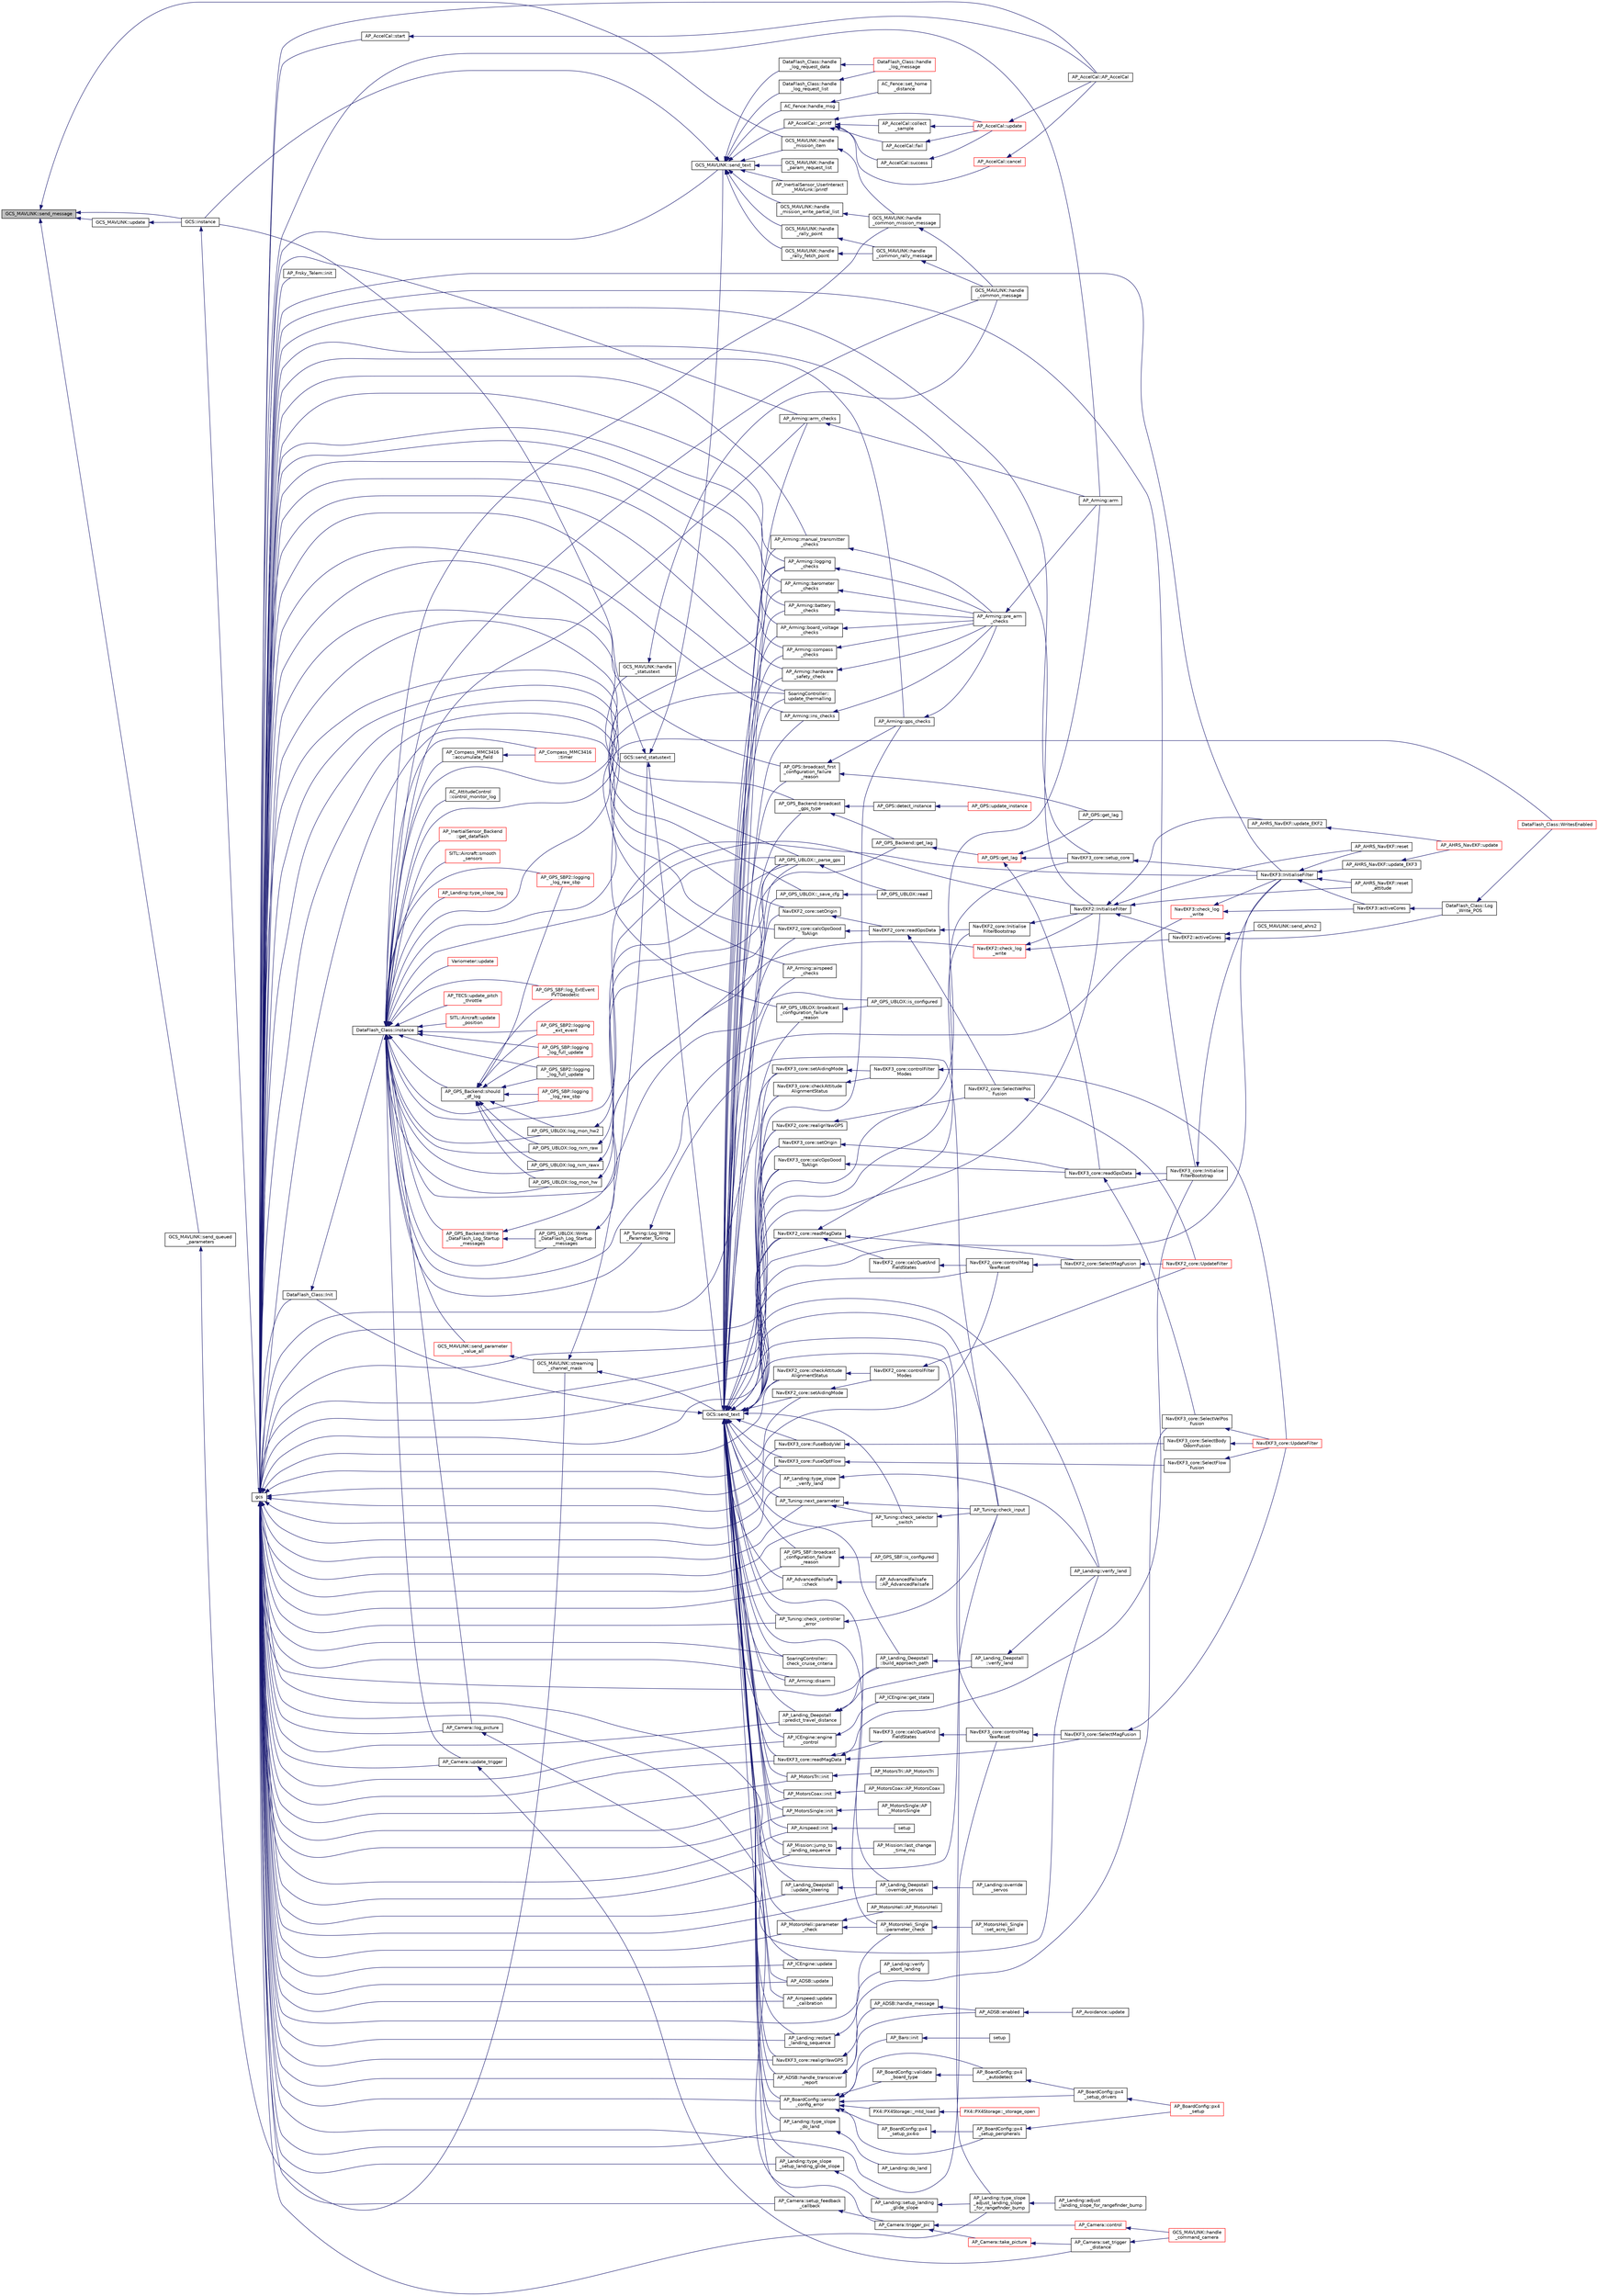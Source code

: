 digraph "GCS_MAVLINK::send_message"
{
 // INTERACTIVE_SVG=YES
  edge [fontname="Helvetica",fontsize="10",labelfontname="Helvetica",labelfontsize="10"];
  node [fontname="Helvetica",fontsize="10",shape=record];
  rankdir="LR";
  Node1 [label="GCS_MAVLINK::send_message",height=0.2,width=0.4,color="black", fillcolor="grey75", style="filled", fontcolor="black"];
  Node1 -> Node2 [dir="back",color="midnightblue",fontsize="10",style="solid",fontname="Helvetica"];
  Node2 [label="GCS_MAVLINK::handle\l_mission_item",height=0.2,width=0.4,color="black", fillcolor="white", style="filled",URL="$structGCS__MAVLINK.html#a143a91427102a9aea995d10bad67f435"];
  Node2 -> Node3 [dir="back",color="midnightblue",fontsize="10",style="solid",fontname="Helvetica"];
  Node3 [label="GCS_MAVLINK::handle\l_common_mission_message",height=0.2,width=0.4,color="black", fillcolor="white", style="filled",URL="$structGCS__MAVLINK.html#a00013e2a14c47d88af2638763d82e7d3"];
  Node3 -> Node4 [dir="back",color="midnightblue",fontsize="10",style="solid",fontname="Helvetica"];
  Node4 [label="GCS_MAVLINK::handle\l_common_message",height=0.2,width=0.4,color="black", fillcolor="white", style="filled",URL="$structGCS__MAVLINK.html#a13da94a2548ade6552a5250eb3251e89"];
  Node1 -> Node5 [dir="back",color="midnightblue",fontsize="10",style="solid",fontname="Helvetica"];
  Node5 [label="GCS::instance",height=0.2,width=0.4,color="black", fillcolor="white", style="filled",URL="$classGCS.html#ae4cc34bdfabd2de4587d3553e6b4582d"];
  Node5 -> Node6 [dir="back",color="midnightblue",fontsize="10",style="solid",fontname="Helvetica"];
  Node6 [label="gcs",height=0.2,width=0.4,color="black", fillcolor="white", style="filled",URL="$GCS__Common_8cpp.html#a1d3cc361b864ddf64a44c12ab3bd044e"];
  Node6 -> Node7 [dir="back",color="midnightblue",fontsize="10",style="solid",fontname="Helvetica"];
  Node7 [label="AP_GPS_UBLOX::_parse_gps",height=0.2,width=0.4,color="black", fillcolor="white", style="filled",URL="$classAP__GPS__UBLOX.html#a16ae8ab4b0babfbc2245beb0a438ec33"];
  Node7 -> Node8 [dir="back",color="midnightblue",fontsize="10",style="solid",fontname="Helvetica"];
  Node8 [label="AP_GPS_UBLOX::read",height=0.2,width=0.4,color="black", fillcolor="white", style="filled",URL="$classAP__GPS__UBLOX.html#a09825f5ca37ee9bdb5e0939a4073a84e"];
  Node6 -> Node9 [dir="back",color="midnightblue",fontsize="10",style="solid",fontname="Helvetica"];
  Node9 [label="AP_GPS_UBLOX::_save_cfg",height=0.2,width=0.4,color="black", fillcolor="white", style="filled",URL="$classAP__GPS__UBLOX.html#a735f714c51ff36ab8e5fa4cf266627ab"];
  Node9 -> Node8 [dir="back",color="midnightblue",fontsize="10",style="solid",fontname="Helvetica"];
  Node6 -> Node10 [dir="back",color="midnightblue",fontsize="10",style="solid",fontname="Helvetica"];
  Node10 [label="AP_Arming::airspeed\l_checks",height=0.2,width=0.4,color="black", fillcolor="white", style="filled",URL="$classAP__Arming.html#a2b7ca6e3c7517feca088b28d45f2fc61"];
  Node6 -> Node11 [dir="back",color="midnightblue",fontsize="10",style="solid",fontname="Helvetica"];
  Node11 [label="AP_AccelCal::AP_AccelCal",height=0.2,width=0.4,color="black", fillcolor="white", style="filled",URL="$classAP__AccelCal.html#a04edd404ef14de6e6106e02f3746afeb"];
  Node6 -> Node12 [dir="back",color="midnightblue",fontsize="10",style="solid",fontname="Helvetica"];
  Node12 [label="AP_Arming::arm",height=0.2,width=0.4,color="black", fillcolor="white", style="filled",URL="$classAP__Arming.html#a47b859d9929a736df2f08a1cad03efcb"];
  Node6 -> Node13 [dir="back",color="midnightblue",fontsize="10",style="solid",fontname="Helvetica"];
  Node13 [label="AP_Arming::arm_checks",height=0.2,width=0.4,color="black", fillcolor="white", style="filled",URL="$classAP__Arming.html#ab2f0095af9b74996b11006d85fc137ed"];
  Node13 -> Node12 [dir="back",color="midnightblue",fontsize="10",style="solid",fontname="Helvetica"];
  Node6 -> Node14 [dir="back",color="midnightblue",fontsize="10",style="solid",fontname="Helvetica"];
  Node14 [label="AP_Arming::barometer\l_checks",height=0.2,width=0.4,color="black", fillcolor="white", style="filled",URL="$classAP__Arming.html#af6f4e5ed936ada30378367cda0ad7710"];
  Node14 -> Node15 [dir="back",color="midnightblue",fontsize="10",style="solid",fontname="Helvetica"];
  Node15 [label="AP_Arming::pre_arm\l_checks",height=0.2,width=0.4,color="black", fillcolor="white", style="filled",URL="$classAP__Arming.html#a73c03baf7f22b7124a2ac9e9286a850a"];
  Node15 -> Node12 [dir="back",color="midnightblue",fontsize="10",style="solid",fontname="Helvetica"];
  Node6 -> Node16 [dir="back",color="midnightblue",fontsize="10",style="solid",fontname="Helvetica"];
  Node16 [label="AP_Arming::battery\l_checks",height=0.2,width=0.4,color="black", fillcolor="white", style="filled",URL="$classAP__Arming.html#a03bd378dc54cf6f8624cac6c2e59aa79"];
  Node16 -> Node15 [dir="back",color="midnightblue",fontsize="10",style="solid",fontname="Helvetica"];
  Node6 -> Node17 [dir="back",color="midnightblue",fontsize="10",style="solid",fontname="Helvetica"];
  Node17 [label="AP_Arming::board_voltage\l_checks",height=0.2,width=0.4,color="black", fillcolor="white", style="filled",URL="$classAP__Arming.html#a3a7732a0c5ed5b5ccbb97e72c2a6587c"];
  Node17 -> Node15 [dir="back",color="midnightblue",fontsize="10",style="solid",fontname="Helvetica"];
  Node6 -> Node18 [dir="back",color="midnightblue",fontsize="10",style="solid",fontname="Helvetica"];
  Node18 [label="AP_GPS_SBF::broadcast\l_configuration_failure\l_reason",height=0.2,width=0.4,color="black", fillcolor="white", style="filled",URL="$classAP__GPS__SBF.html#a3afd5ceacd87462981cc290fd3dcc66d"];
  Node18 -> Node19 [dir="back",color="midnightblue",fontsize="10",style="solid",fontname="Helvetica"];
  Node19 [label="AP_GPS_SBF::is_configured",height=0.2,width=0.4,color="black", fillcolor="white", style="filled",URL="$classAP__GPS__SBF.html#a6efa60b7831d8b60ebee050d2d37842d"];
  Node6 -> Node20 [dir="back",color="midnightblue",fontsize="10",style="solid",fontname="Helvetica"];
  Node20 [label="AP_GPS_UBLOX::broadcast\l_configuration_failure\l_reason",height=0.2,width=0.4,color="black", fillcolor="white", style="filled",URL="$classAP__GPS__UBLOX.html#a63fbd7a6bd3cac3ce3072a4713a0d1bc"];
  Node20 -> Node21 [dir="back",color="midnightblue",fontsize="10",style="solid",fontname="Helvetica"];
  Node21 [label="AP_GPS_UBLOX::is_configured",height=0.2,width=0.4,color="black", fillcolor="white", style="filled",URL="$classAP__GPS__UBLOX.html#a58f67b3059c4ba8892d12ae9139f077d"];
  Node6 -> Node22 [dir="back",color="midnightblue",fontsize="10",style="solid",fontname="Helvetica"];
  Node22 [label="AP_GPS::broadcast_first\l_configuration_failure\l_reason",height=0.2,width=0.4,color="black", fillcolor="white", style="filled",URL="$classAP__GPS.html#a04a660c6aeee0add4d4d6ebac74c2944"];
  Node22 -> Node23 [dir="back",color="midnightblue",fontsize="10",style="solid",fontname="Helvetica"];
  Node23 [label="AP_GPS::get_lag",height=0.2,width=0.4,color="black", fillcolor="white", style="filled",URL="$classAP__GPS.html#a6e74a89971cdb43f9d24e5dd9a36a090"];
  Node22 -> Node24 [dir="back",color="midnightblue",fontsize="10",style="solid",fontname="Helvetica"];
  Node24 [label="AP_Arming::gps_checks",height=0.2,width=0.4,color="black", fillcolor="white", style="filled",URL="$classAP__Arming.html#a3e31fe40e0d7d0e6befd2f82dd6b5a6d"];
  Node24 -> Node15 [dir="back",color="midnightblue",fontsize="10",style="solid",fontname="Helvetica"];
  Node6 -> Node25 [dir="back",color="midnightblue",fontsize="10",style="solid",fontname="Helvetica"];
  Node25 [label="AP_GPS_Backend::broadcast\l_gps_type",height=0.2,width=0.4,color="black", fillcolor="white", style="filled",URL="$classAP__GPS__Backend.html#ae08cc0de134fdba86c629c09dc5c8790"];
  Node25 -> Node26 [dir="back",color="midnightblue",fontsize="10",style="solid",fontname="Helvetica"];
  Node26 [label="AP_GPS::detect_instance",height=0.2,width=0.4,color="black", fillcolor="white", style="filled",URL="$classAP__GPS.html#a4bdd5c70ed358b4147a58c7d09f040dd"];
  Node26 -> Node27 [dir="back",color="midnightblue",fontsize="10",style="solid",fontname="Helvetica"];
  Node27 [label="AP_GPS::update_instance",height=0.2,width=0.4,color="red", fillcolor="white", style="filled",URL="$classAP__GPS.html#a83302e8b52e5d01ae67375b3542eb460"];
  Node25 -> Node28 [dir="back",color="midnightblue",fontsize="10",style="solid",fontname="Helvetica"];
  Node28 [label="AP_GPS_Backend::get_lag",height=0.2,width=0.4,color="black", fillcolor="white", style="filled",URL="$classAP__GPS__Backend.html#aef958d85d2717afc7b1e3af3eaf19291"];
  Node28 -> Node29 [dir="back",color="midnightblue",fontsize="10",style="solid",fontname="Helvetica"];
  Node29 [label="AP_GPS::get_lag",height=0.2,width=0.4,color="red", fillcolor="white", style="filled",URL="$classAP__GPS.html#a4a682466e84404be8ca6f66816fd56a5"];
  Node29 -> Node23 [dir="back",color="midnightblue",fontsize="10",style="solid",fontname="Helvetica"];
  Node29 -> Node30 [dir="back",color="midnightblue",fontsize="10",style="solid",fontname="Helvetica"];
  Node30 [label="NavEKF3_core::readGpsData",height=0.2,width=0.4,color="black", fillcolor="white", style="filled",URL="$classNavEKF3__core.html#ac8dc281034818e5fc9b2207daa2b7c3a"];
  Node30 -> Node31 [dir="back",color="midnightblue",fontsize="10",style="solid",fontname="Helvetica"];
  Node31 [label="NavEKF3_core::Initialise\lFilterBootstrap",height=0.2,width=0.4,color="black", fillcolor="white", style="filled",URL="$classNavEKF3__core.html#aae18ada44b1b7be0d45af03391ef961a"];
  Node31 -> Node32 [dir="back",color="midnightblue",fontsize="10",style="solid",fontname="Helvetica"];
  Node32 [label="NavEKF3::InitialiseFilter",height=0.2,width=0.4,color="black", fillcolor="white", style="filled",URL="$classNavEKF3.html#a07f064fa513fbb6e7188141904f3b5b5"];
  Node32 -> Node33 [dir="back",color="midnightblue",fontsize="10",style="solid",fontname="Helvetica"];
  Node33 [label="AP_AHRS_NavEKF::update_EKF3",height=0.2,width=0.4,color="black", fillcolor="white", style="filled",URL="$classAP__AHRS__NavEKF.html#a324160404f12959e955554f5aed26459"];
  Node33 -> Node34 [dir="back",color="midnightblue",fontsize="10",style="solid",fontname="Helvetica"];
  Node34 [label="AP_AHRS_NavEKF::update",height=0.2,width=0.4,color="red", fillcolor="white", style="filled",URL="$classAP__AHRS__NavEKF.html#ac8111979c5dc37a55b2c50818534ea52"];
  Node32 -> Node35 [dir="back",color="midnightblue",fontsize="10",style="solid",fontname="Helvetica"];
  Node35 [label="AP_AHRS_NavEKF::reset",height=0.2,width=0.4,color="black", fillcolor="white", style="filled",URL="$classAP__AHRS__NavEKF.html#a532ff0df024a4537e5a108c42ba405a7"];
  Node32 -> Node36 [dir="back",color="midnightblue",fontsize="10",style="solid",fontname="Helvetica"];
  Node36 [label="AP_AHRS_NavEKF::reset\l_attitude",height=0.2,width=0.4,color="black", fillcolor="white", style="filled",URL="$classAP__AHRS__NavEKF.html#a9bd3c7f1793a48cd0d736b19fbfaf19a"];
  Node32 -> Node37 [dir="back",color="midnightblue",fontsize="10",style="solid",fontname="Helvetica"];
  Node37 [label="NavEKF3::activeCores",height=0.2,width=0.4,color="black", fillcolor="white", style="filled",URL="$classNavEKF3.html#a3e1f50ad977a17222fcd7a6851b0f2ec"];
  Node37 -> Node38 [dir="back",color="midnightblue",fontsize="10",style="solid",fontname="Helvetica"];
  Node38 [label="DataFlash_Class::Log\l_Write_POS",height=0.2,width=0.4,color="black", fillcolor="white", style="filled",URL="$classDataFlash__Class.html#a46e58faaa53c44516433f6bb7bde4163"];
  Node38 -> Node39 [dir="back",color="midnightblue",fontsize="10",style="solid",fontname="Helvetica"];
  Node39 [label="DataFlash_Class::WritesEnabled",height=0.2,width=0.4,color="red", fillcolor="white", style="filled",URL="$classDataFlash__Class.html#a680528ccef337901407a125439e1f397"];
  Node30 -> Node40 [dir="back",color="midnightblue",fontsize="10",style="solid",fontname="Helvetica"];
  Node40 [label="NavEKF3_core::SelectVelPos\lFusion",height=0.2,width=0.4,color="black", fillcolor="white", style="filled",URL="$classNavEKF3__core.html#a8f4723dabc873f7112948a18b290fb01"];
  Node40 -> Node41 [dir="back",color="midnightblue",fontsize="10",style="solid",fontname="Helvetica"];
  Node41 [label="NavEKF3_core::UpdateFilter",height=0.2,width=0.4,color="red", fillcolor="white", style="filled",URL="$classNavEKF3__core.html#a2a7fae9e0bf2ce6fc2f9b3918dc168d3"];
  Node29 -> Node42 [dir="back",color="midnightblue",fontsize="10",style="solid",fontname="Helvetica"];
  Node42 [label="NavEKF3_core::setup_core",height=0.2,width=0.4,color="black", fillcolor="white", style="filled",URL="$classNavEKF3__core.html#a0b8f47e59f846a862b145edfaa9b7e99"];
  Node42 -> Node32 [dir="back",color="midnightblue",fontsize="10",style="solid",fontname="Helvetica"];
  Node6 -> Node43 [dir="back",color="midnightblue",fontsize="10",style="solid",fontname="Helvetica"];
  Node43 [label="AP_Landing_Deepstall\l::build_approach_path",height=0.2,width=0.4,color="black", fillcolor="white", style="filled",URL="$classAP__Landing__Deepstall.html#a4a72b071a83b10f686db40d93a9ddb7c"];
  Node43 -> Node44 [dir="back",color="midnightblue",fontsize="10",style="solid",fontname="Helvetica"];
  Node44 [label="AP_Landing_Deepstall\l::verify_land",height=0.2,width=0.4,color="black", fillcolor="white", style="filled",URL="$classAP__Landing__Deepstall.html#af3cde793ef57477c3468547de0a8a90f"];
  Node44 -> Node45 [dir="back",color="midnightblue",fontsize="10",style="solid",fontname="Helvetica"];
  Node45 [label="AP_Landing::verify_land",height=0.2,width=0.4,color="black", fillcolor="white", style="filled",URL="$classAP__Landing.html#afdbc34de818b9cb366336c23660fd495"];
  Node6 -> Node46 [dir="back",color="midnightblue",fontsize="10",style="solid",fontname="Helvetica"];
  Node46 [label="NavEKF2_core::calcGpsGood\lToAlign",height=0.2,width=0.4,color="black", fillcolor="white", style="filled",URL="$classNavEKF2__core.html#af17ad10645eedde6134e5988ed2b80b2"];
  Node46 -> Node47 [dir="back",color="midnightblue",fontsize="10",style="solid",fontname="Helvetica"];
  Node47 [label="NavEKF2_core::readGpsData",height=0.2,width=0.4,color="black", fillcolor="white", style="filled",URL="$classNavEKF2__core.html#ae325dba2deac733f1de41c5e7ee4f707"];
  Node47 -> Node48 [dir="back",color="midnightblue",fontsize="10",style="solid",fontname="Helvetica"];
  Node48 [label="NavEKF2_core::Initialise\lFilterBootstrap",height=0.2,width=0.4,color="black", fillcolor="white", style="filled",URL="$classNavEKF2__core.html#a4a06ae47c3edebdecd2b179a0567f00b"];
  Node48 -> Node49 [dir="back",color="midnightblue",fontsize="10",style="solid",fontname="Helvetica"];
  Node49 [label="NavEKF2::InitialiseFilter",height=0.2,width=0.4,color="black", fillcolor="white", style="filled",URL="$classNavEKF2.html#a9c447b8d84abf2dfc845ddbbbad46a2b"];
  Node49 -> Node50 [dir="back",color="midnightblue",fontsize="10",style="solid",fontname="Helvetica"];
  Node50 [label="AP_AHRS_NavEKF::update_EKF2",height=0.2,width=0.4,color="black", fillcolor="white", style="filled",URL="$classAP__AHRS__NavEKF.html#a0187c6d3d4348b002a204c05d3e94b07"];
  Node50 -> Node34 [dir="back",color="midnightblue",fontsize="10",style="solid",fontname="Helvetica"];
  Node49 -> Node35 [dir="back",color="midnightblue",fontsize="10",style="solid",fontname="Helvetica"];
  Node49 -> Node36 [dir="back",color="midnightblue",fontsize="10",style="solid",fontname="Helvetica"];
  Node49 -> Node51 [dir="back",color="midnightblue",fontsize="10",style="solid",fontname="Helvetica"];
  Node51 [label="NavEKF2::activeCores",height=0.2,width=0.4,color="black", fillcolor="white", style="filled",URL="$classNavEKF2.html#ab18af2714c15fcf190493c01e2a28c73"];
  Node51 -> Node38 [dir="back",color="midnightblue",fontsize="10",style="solid",fontname="Helvetica"];
  Node51 -> Node52 [dir="back",color="midnightblue",fontsize="10",style="solid",fontname="Helvetica"];
  Node52 [label="GCS_MAVLINK::send_ahrs2",height=0.2,width=0.4,color="black", fillcolor="white", style="filled",URL="$structGCS__MAVLINK.html#a558ba3447048b78cb9dde460053e2741"];
  Node47 -> Node53 [dir="back",color="midnightblue",fontsize="10",style="solid",fontname="Helvetica"];
  Node53 [label="NavEKF2_core::SelectVelPos\lFusion",height=0.2,width=0.4,color="black", fillcolor="white", style="filled",URL="$classNavEKF2__core.html#aff31047fa71772bca7ce574617ede0f6"];
  Node53 -> Node54 [dir="back",color="midnightblue",fontsize="10",style="solid",fontname="Helvetica"];
  Node54 [label="NavEKF2_core::UpdateFilter",height=0.2,width=0.4,color="red", fillcolor="white", style="filled",URL="$classNavEKF2__core.html#a5f5c815cbd5ebba30d731f89f87726c3"];
  Node6 -> Node55 [dir="back",color="midnightblue",fontsize="10",style="solid",fontname="Helvetica"];
  Node55 [label="NavEKF3_core::calcGpsGood\lToAlign",height=0.2,width=0.4,color="black", fillcolor="white", style="filled",URL="$classNavEKF3__core.html#ab712c6228fff3e0413b5bf039755ccaf"];
  Node55 -> Node30 [dir="back",color="midnightblue",fontsize="10",style="solid",fontname="Helvetica"];
  Node6 -> Node56 [dir="back",color="midnightblue",fontsize="10",style="solid",fontname="Helvetica"];
  Node56 [label="AP_AdvancedFailsafe\l::check",height=0.2,width=0.4,color="black", fillcolor="white", style="filled",URL="$classAP__AdvancedFailsafe.html#a017a878d56457eea9bd9a59c07b92190"];
  Node56 -> Node57 [dir="back",color="midnightblue",fontsize="10",style="solid",fontname="Helvetica"];
  Node57 [label="AP_AdvancedFailsafe\l::AP_AdvancedFailsafe",height=0.2,width=0.4,color="black", fillcolor="white", style="filled",URL="$classAP__AdvancedFailsafe.html#a39be1f9cf2fd71b852e60314e24a5014"];
  Node6 -> Node58 [dir="back",color="midnightblue",fontsize="10",style="solid",fontname="Helvetica"];
  Node58 [label="AP_Tuning::check_controller\l_error",height=0.2,width=0.4,color="black", fillcolor="white", style="filled",URL="$classAP__Tuning.html#a2edf7f8bc74c25be438ec7ceacbe9267"];
  Node58 -> Node59 [dir="back",color="midnightblue",fontsize="10",style="solid",fontname="Helvetica"];
  Node59 [label="AP_Tuning::check_input",height=0.2,width=0.4,color="black", fillcolor="white", style="filled",URL="$classAP__Tuning.html#a26bf8c5e3711e547ce95654ca285fecb"];
  Node6 -> Node60 [dir="back",color="midnightblue",fontsize="10",style="solid",fontname="Helvetica"];
  Node60 [label="SoaringController::\lcheck_cruise_criteria",height=0.2,width=0.4,color="black", fillcolor="white", style="filled",URL="$classSoaringController.html#a67d3126fd2b67b567a8aac3998948170"];
  Node6 -> Node59 [dir="back",color="midnightblue",fontsize="10",style="solid",fontname="Helvetica"];
  Node6 -> Node61 [dir="back",color="midnightblue",fontsize="10",style="solid",fontname="Helvetica"];
  Node61 [label="AP_Tuning::check_selector\l_switch",height=0.2,width=0.4,color="black", fillcolor="white", style="filled",URL="$classAP__Tuning.html#a2c322bf5acb10cb09aee89436abf4e04"];
  Node61 -> Node59 [dir="back",color="midnightblue",fontsize="10",style="solid",fontname="Helvetica"];
  Node6 -> Node62 [dir="back",color="midnightblue",fontsize="10",style="solid",fontname="Helvetica"];
  Node62 [label="NavEKF2_core::checkAttitude\lAlignmentStatus",height=0.2,width=0.4,color="black", fillcolor="white", style="filled",URL="$classNavEKF2__core.html#aeae0381fbcdde23ea1a58f929d0aeafb"];
  Node62 -> Node63 [dir="back",color="midnightblue",fontsize="10",style="solid",fontname="Helvetica"];
  Node63 [label="NavEKF2_core::controlFilter\lModes",height=0.2,width=0.4,color="black", fillcolor="white", style="filled",URL="$classNavEKF2__core.html#a9c41b138c335540f4cc51c4b3fff9b9f"];
  Node63 -> Node54 [dir="back",color="midnightblue",fontsize="10",style="solid",fontname="Helvetica"];
  Node6 -> Node64 [dir="back",color="midnightblue",fontsize="10",style="solid",fontname="Helvetica"];
  Node64 [label="NavEKF3_core::checkAttitude\lAlignmentStatus",height=0.2,width=0.4,color="black", fillcolor="white", style="filled",URL="$classNavEKF3__core.html#a7ccaa712cd813dd23e6cb1a438be83ae"];
  Node64 -> Node65 [dir="back",color="midnightblue",fontsize="10",style="solid",fontname="Helvetica"];
  Node65 [label="NavEKF3_core::controlFilter\lModes",height=0.2,width=0.4,color="black", fillcolor="white", style="filled",URL="$classNavEKF3__core.html#a95c6e08d506573f77311f547a0d97fd2"];
  Node65 -> Node41 [dir="back",color="midnightblue",fontsize="10",style="solid",fontname="Helvetica"];
  Node6 -> Node66 [dir="back",color="midnightblue",fontsize="10",style="solid",fontname="Helvetica"];
  Node66 [label="AP_Arming::compass\l_checks",height=0.2,width=0.4,color="black", fillcolor="white", style="filled",URL="$classAP__Arming.html#a24332b3f5e2e233914bce12e69ae9564"];
  Node66 -> Node15 [dir="back",color="midnightblue",fontsize="10",style="solid",fontname="Helvetica"];
  Node6 -> Node67 [dir="back",color="midnightblue",fontsize="10",style="solid",fontname="Helvetica"];
  Node67 [label="NavEKF2_core::controlMag\lYawReset",height=0.2,width=0.4,color="black", fillcolor="white", style="filled",URL="$classNavEKF2__core.html#a3989e564224adfa26b0e32a5a03aca10"];
  Node67 -> Node68 [dir="back",color="midnightblue",fontsize="10",style="solid",fontname="Helvetica"];
  Node68 [label="NavEKF2_core::SelectMagFusion",height=0.2,width=0.4,color="black", fillcolor="white", style="filled",URL="$classNavEKF2__core.html#aa0f6cd840e93e0233f056c88ce45ef85"];
  Node68 -> Node54 [dir="back",color="midnightblue",fontsize="10",style="solid",fontname="Helvetica"];
  Node6 -> Node69 [dir="back",color="midnightblue",fontsize="10",style="solid",fontname="Helvetica"];
  Node69 [label="NavEKF3_core::controlMag\lYawReset",height=0.2,width=0.4,color="black", fillcolor="white", style="filled",URL="$classNavEKF3__core.html#ae050fc8e6c45d5134f8cba8dabc719e8"];
  Node69 -> Node70 [dir="back",color="midnightblue",fontsize="10",style="solid",fontname="Helvetica"];
  Node70 [label="NavEKF3_core::SelectMagFusion",height=0.2,width=0.4,color="black", fillcolor="white", style="filled",URL="$classNavEKF3__core.html#a800d407d377e6532d563c68cc3c731d8"];
  Node70 -> Node41 [dir="back",color="midnightblue",fontsize="10",style="solid",fontname="Helvetica"];
  Node6 -> Node71 [dir="back",color="midnightblue",fontsize="10",style="solid",fontname="Helvetica"];
  Node71 [label="AP_Arming::disarm",height=0.2,width=0.4,color="black", fillcolor="white", style="filled",URL="$classAP__Arming.html#a1cd502992feb63526f3e2942576d4c03"];
  Node6 -> Node72 [dir="back",color="midnightblue",fontsize="10",style="solid",fontname="Helvetica"];
  Node72 [label="AP_ICEngine::engine\l_control",height=0.2,width=0.4,color="black", fillcolor="white", style="filled",URL="$classAP__ICEngine.html#a7ff9bcb99673c2fdd18f017902759fdc"];
  Node72 -> Node73 [dir="back",color="midnightblue",fontsize="10",style="solid",fontname="Helvetica"];
  Node73 [label="AP_ICEngine::get_state",height=0.2,width=0.4,color="black", fillcolor="white", style="filled",URL="$classAP__ICEngine.html#a8f16fbca2b8c8ecd7b0c4b25e75b780c"];
  Node6 -> Node74 [dir="back",color="midnightblue",fontsize="10",style="solid",fontname="Helvetica"];
  Node74 [label="NavEKF3_core::FuseBodyVel",height=0.2,width=0.4,color="black", fillcolor="white", style="filled",URL="$classNavEKF3__core.html#ac3a112101b27d4efd4d9f9cb7904268f"];
  Node74 -> Node75 [dir="back",color="midnightblue",fontsize="10",style="solid",fontname="Helvetica"];
  Node75 [label="NavEKF3_core::SelectBody\lOdomFusion",height=0.2,width=0.4,color="black", fillcolor="white", style="filled",URL="$classNavEKF3__core.html#a3428bb1101c7d29ed20a768b39e234a1"];
  Node75 -> Node41 [dir="back",color="midnightblue",fontsize="10",style="solid",fontname="Helvetica"];
  Node6 -> Node76 [dir="back",color="midnightblue",fontsize="10",style="solid",fontname="Helvetica"];
  Node76 [label="NavEKF3_core::FuseOptFlow",height=0.2,width=0.4,color="black", fillcolor="white", style="filled",URL="$classNavEKF3__core.html#a54648c765fad2d34d1de4453beb07f01"];
  Node76 -> Node77 [dir="back",color="midnightblue",fontsize="10",style="solid",fontname="Helvetica"];
  Node77 [label="NavEKF3_core::SelectFlow\lFusion",height=0.2,width=0.4,color="black", fillcolor="white", style="filled",URL="$classNavEKF3__core.html#a39734940646764850a021495895c7beb"];
  Node77 -> Node41 [dir="back",color="midnightblue",fontsize="10",style="solid",fontname="Helvetica"];
  Node6 -> Node24 [dir="back",color="midnightblue",fontsize="10",style="solid",fontname="Helvetica"];
  Node6 -> Node78 [dir="back",color="midnightblue",fontsize="10",style="solid",fontname="Helvetica"];
  Node78 [label="AP_ADSB::handle_transceiver\l_report",height=0.2,width=0.4,color="black", fillcolor="white", style="filled",URL="$classAP__ADSB.html#a3e100c93ec641fc04cbf8b0472a482f2"];
  Node78 -> Node79 [dir="back",color="midnightblue",fontsize="10",style="solid",fontname="Helvetica"];
  Node79 [label="AP_ADSB::enabled",height=0.2,width=0.4,color="black", fillcolor="white", style="filled",URL="$classAP__ADSB.html#af26aa027b7f46c7bc4c6df02e2b383d8"];
  Node79 -> Node80 [dir="back",color="midnightblue",fontsize="10",style="solid",fontname="Helvetica"];
  Node80 [label="AP_Avoidance::update",height=0.2,width=0.4,color="black", fillcolor="white", style="filled",URL="$classAP__Avoidance.html#a37059296c298d5f6d9a5fb11bab4d329"];
  Node78 -> Node81 [dir="back",color="midnightblue",fontsize="10",style="solid",fontname="Helvetica"];
  Node81 [label="AP_ADSB::handle_message",height=0.2,width=0.4,color="black", fillcolor="white", style="filled",URL="$classAP__ADSB.html#add2ce2f5a7bb949117e97164712f814e"];
  Node81 -> Node79 [dir="back",color="midnightblue",fontsize="10",style="solid",fontname="Helvetica"];
  Node6 -> Node82 [dir="back",color="midnightblue",fontsize="10",style="solid",fontname="Helvetica"];
  Node82 [label="AP_Arming::hardware\l_safety_check",height=0.2,width=0.4,color="black", fillcolor="white", style="filled",URL="$classAP__Arming.html#a66dd88cc4605d1c91c655b2959274b5c"];
  Node82 -> Node15 [dir="back",color="midnightblue",fontsize="10",style="solid",fontname="Helvetica"];
  Node6 -> Node83 [dir="back",color="midnightblue",fontsize="10",style="solid",fontname="Helvetica"];
  Node83 [label="AP_MotorsTri::init",height=0.2,width=0.4,color="black", fillcolor="white", style="filled",URL="$classAP__MotorsTri.html#ab3d9289eccb10b59908b71f5d6deef12"];
  Node83 -> Node84 [dir="back",color="midnightblue",fontsize="10",style="solid",fontname="Helvetica"];
  Node84 [label="AP_MotorsTri::AP_MotorsTri",height=0.2,width=0.4,color="black", fillcolor="white", style="filled",URL="$classAP__MotorsTri.html#a282f48b7e788fbbe5ae835a00937cb02",tooltip="Constructor. "];
  Node6 -> Node85 [dir="back",color="midnightblue",fontsize="10",style="solid",fontname="Helvetica"];
  Node85 [label="AP_MotorsCoax::init",height=0.2,width=0.4,color="black", fillcolor="white", style="filled",URL="$classAP__MotorsCoax.html#a608e8b345514d5dc776e9127340c16ce"];
  Node85 -> Node86 [dir="back",color="midnightblue",fontsize="10",style="solid",fontname="Helvetica"];
  Node86 [label="AP_MotorsCoax::AP_MotorsCoax",height=0.2,width=0.4,color="black", fillcolor="white", style="filled",URL="$classAP__MotorsCoax.html#a9f2013067a9ad3699bad4bd7ec4fba55",tooltip="Constructor. "];
  Node6 -> Node87 [dir="back",color="midnightblue",fontsize="10",style="solid",fontname="Helvetica"];
  Node87 [label="AP_MotorsSingle::init",height=0.2,width=0.4,color="black", fillcolor="white", style="filled",URL="$classAP__MotorsSingle.html#a23f9e9dec626aa810d730065eabadbf3"];
  Node87 -> Node88 [dir="back",color="midnightblue",fontsize="10",style="solid",fontname="Helvetica"];
  Node88 [label="AP_MotorsSingle::AP\l_MotorsSingle",height=0.2,width=0.4,color="black", fillcolor="white", style="filled",URL="$classAP__MotorsSingle.html#a93eade83957680ac6f0b01fadc8fbbfa",tooltip="Constructor. "];
  Node6 -> Node89 [dir="back",color="midnightblue",fontsize="10",style="solid",fontname="Helvetica"];
  Node89 [label="AP_Airspeed::init",height=0.2,width=0.4,color="black", fillcolor="white", style="filled",URL="$classAP__Airspeed.html#a7499575104f24c6502e1148c353d9637"];
  Node89 -> Node90 [dir="back",color="midnightblue",fontsize="10",style="solid",fontname="Helvetica"];
  Node90 [label="setup",height=0.2,width=0.4,color="black", fillcolor="white", style="filled",URL="$Airspeed_8cpp.html#a4fc01d736fe50cf5b977f755b675f11d"];
  Node6 -> Node91 [dir="back",color="midnightblue",fontsize="10",style="solid",fontname="Helvetica"];
  Node91 [label="DataFlash_Class::Init",height=0.2,width=0.4,color="black", fillcolor="white", style="filled",URL="$classDataFlash__Class.html#aabebe7ff9db07e2890274fceaa81b063"];
  Node91 -> Node92 [dir="back",color="midnightblue",fontsize="10",style="solid",fontname="Helvetica"];
  Node92 [label="DataFlash_Class::instance",height=0.2,width=0.4,color="black", fillcolor="white", style="filled",URL="$classDataFlash__Class.html#af898b7f68e05b5d2a6eaf53d2c178983"];
  Node92 -> Node93 [dir="back",color="midnightblue",fontsize="10",style="solid",fontname="Helvetica"];
  Node93 [label="AP_Compass_MMC3416\l::accumulate_field",height=0.2,width=0.4,color="black", fillcolor="white", style="filled",URL="$classAP__Compass__MMC3416.html#aa81525e474696e469db55ad9712a1b4f"];
  Node93 -> Node94 [dir="back",color="midnightblue",fontsize="10",style="solid",fontname="Helvetica"];
  Node94 [label="AP_Compass_MMC3416\l::timer",height=0.2,width=0.4,color="red", fillcolor="white", style="filled",URL="$classAP__Compass__MMC3416.html#a8b5b61173af45f3892c51bbeda783190"];
  Node92 -> Node13 [dir="back",color="midnightblue",fontsize="10",style="solid",fontname="Helvetica"];
  Node92 -> Node95 [dir="back",color="midnightblue",fontsize="10",style="solid",fontname="Helvetica"];
  Node95 [label="NavEKF3::check_log\l_write",height=0.2,width=0.4,color="red", fillcolor="white", style="filled",URL="$classNavEKF3.html#afa5a1b626563d35ad95545e8f056214b"];
  Node95 -> Node32 [dir="back",color="midnightblue",fontsize="10",style="solid",fontname="Helvetica"];
  Node95 -> Node37 [dir="back",color="midnightblue",fontsize="10",style="solid",fontname="Helvetica"];
  Node92 -> Node96 [dir="back",color="midnightblue",fontsize="10",style="solid",fontname="Helvetica"];
  Node96 [label="NavEKF2::check_log\l_write",height=0.2,width=0.4,color="red", fillcolor="white", style="filled",URL="$classNavEKF2.html#a124df957952b2cb0c04e4318a173f67a"];
  Node96 -> Node49 [dir="back",color="midnightblue",fontsize="10",style="solid",fontname="Helvetica"];
  Node96 -> Node51 [dir="back",color="midnightblue",fontsize="10",style="solid",fontname="Helvetica"];
  Node92 -> Node97 [dir="back",color="midnightblue",fontsize="10",style="solid",fontname="Helvetica"];
  Node97 [label="AC_AttitudeControl\l::control_monitor_log",height=0.2,width=0.4,color="black", fillcolor="white", style="filled",URL="$classAC__AttitudeControl.html#a24124a33c8cd7a9cd575d0c16a1e2d5b"];
  Node92 -> Node98 [dir="back",color="midnightblue",fontsize="10",style="solid",fontname="Helvetica"];
  Node98 [label="AP_InertialSensor_Backend\l::get_dataflash",height=0.2,width=0.4,color="red", fillcolor="white", style="filled",URL="$classAP__InertialSensor__Backend.html#a6c878a16f5530684e2e1644a374756ca"];
  Node92 -> Node4 [dir="back",color="midnightblue",fontsize="10",style="solid",fontname="Helvetica"];
  Node92 -> Node3 [dir="back",color="midnightblue",fontsize="10",style="solid",fontname="Helvetica"];
  Node92 -> Node99 [dir="back",color="midnightblue",fontsize="10",style="solid",fontname="Helvetica"];
  Node99 [label="GCS_MAVLINK::handle\l_statustext",height=0.2,width=0.4,color="black", fillcolor="white", style="filled",URL="$structGCS__MAVLINK.html#a3e1b87c59be0f67950cce0314ffa4c30"];
  Node99 -> Node4 [dir="back",color="midnightblue",fontsize="10",style="solid",fontname="Helvetica"];
  Node92 -> Node32 [dir="back",color="midnightblue",fontsize="10",style="solid",fontname="Helvetica"];
  Node92 -> Node49 [dir="back",color="midnightblue",fontsize="10",style="solid",fontname="Helvetica"];
  Node92 -> Node100 [dir="back",color="midnightblue",fontsize="10",style="solid",fontname="Helvetica"];
  Node100 [label="AP_GPS_SBF::log_ExtEvent\lPVTGeodetic",height=0.2,width=0.4,color="red", fillcolor="white", style="filled",URL="$classAP__GPS__SBF.html#a029bda686db2bccb2b98f78cf5ea38fe"];
  Node92 -> Node101 [dir="back",color="midnightblue",fontsize="10",style="solid",fontname="Helvetica"];
  Node101 [label="AP_GPS_UBLOX::log_mon_hw",height=0.2,width=0.4,color="black", fillcolor="white", style="filled",URL="$classAP__GPS__UBLOX.html#afaad8ce1ad6c2192e2608e5731789b25"];
  Node101 -> Node7 [dir="back",color="midnightblue",fontsize="10",style="solid",fontname="Helvetica"];
  Node92 -> Node102 [dir="back",color="midnightblue",fontsize="10",style="solid",fontname="Helvetica"];
  Node102 [label="AP_GPS_UBLOX::log_mon_hw2",height=0.2,width=0.4,color="black", fillcolor="white", style="filled",URL="$classAP__GPS__UBLOX.html#aa371c3daa15a309ab65f1522471ff5c2"];
  Node102 -> Node7 [dir="back",color="midnightblue",fontsize="10",style="solid",fontname="Helvetica"];
  Node92 -> Node103 [dir="back",color="midnightblue",fontsize="10",style="solid",fontname="Helvetica"];
  Node103 [label="AP_Camera::log_picture",height=0.2,width=0.4,color="black", fillcolor="white", style="filled",URL="$classAP__Camera.html#ae511c5d9c318c1650f04b4ecb5709112"];
  Node103 -> Node104 [dir="back",color="midnightblue",fontsize="10",style="solid",fontname="Helvetica"];
  Node104 [label="AP_Camera::trigger_pic",height=0.2,width=0.4,color="black", fillcolor="white", style="filled",URL="$classAP__Camera.html#a912338131e4f4ab09eb09139d471b7b3"];
  Node104 -> Node105 [dir="back",color="midnightblue",fontsize="10",style="solid",fontname="Helvetica"];
  Node105 [label="AP_Camera::control",height=0.2,width=0.4,color="red", fillcolor="white", style="filled",URL="$classAP__Camera.html#a7c7aa23d1a71db5345bb11899bbb8f31"];
  Node105 -> Node106 [dir="back",color="midnightblue",fontsize="10",style="solid",fontname="Helvetica"];
  Node106 [label="GCS_MAVLINK::handle\l_command_camera",height=0.2,width=0.4,color="red", fillcolor="white", style="filled",URL="$structGCS__MAVLINK.html#a735b4b8b692fa6985a7f7b99c6b4d58c"];
  Node104 -> Node107 [dir="back",color="midnightblue",fontsize="10",style="solid",fontname="Helvetica"];
  Node107 [label="AP_Camera::take_picture",height=0.2,width=0.4,color="red", fillcolor="white", style="filled",URL="$classAP__Camera.html#a5d7170c290ba358aab4e79e8e79bbb70"];
  Node107 -> Node108 [dir="back",color="midnightblue",fontsize="10",style="solid",fontname="Helvetica"];
  Node108 [label="AP_Camera::set_trigger\l_distance",height=0.2,width=0.4,color="black", fillcolor="white", style="filled",URL="$classAP__Camera.html#a4a39e7eb5e1df8b95ef260b0638c6fc7"];
  Node108 -> Node106 [dir="back",color="midnightblue",fontsize="10",style="solid",fontname="Helvetica"];
  Node92 -> Node109 [dir="back",color="midnightblue",fontsize="10",style="solid",fontname="Helvetica"];
  Node109 [label="AP_GPS_UBLOX::log_rxm_raw",height=0.2,width=0.4,color="black", fillcolor="white", style="filled",URL="$classAP__GPS__UBLOX.html#a599fc077195cbe106d1da825688b1440"];
  Node109 -> Node7 [dir="back",color="midnightblue",fontsize="10",style="solid",fontname="Helvetica"];
  Node92 -> Node110 [dir="back",color="midnightblue",fontsize="10",style="solid",fontname="Helvetica"];
  Node110 [label="AP_GPS_UBLOX::log_rxm_rawx",height=0.2,width=0.4,color="black", fillcolor="white", style="filled",URL="$classAP__GPS__UBLOX.html#a3974f2089cb33bed89e19cfe3c7521f8"];
  Node110 -> Node7 [dir="back",color="midnightblue",fontsize="10",style="solid",fontname="Helvetica"];
  Node92 -> Node111 [dir="back",color="midnightblue",fontsize="10",style="solid",fontname="Helvetica"];
  Node111 [label="AP_Tuning::Log_Write\l_Parameter_Tuning",height=0.2,width=0.4,color="black", fillcolor="white", style="filled",URL="$classAP__Tuning.html#abc35074ce5f7c46fbbc644d80c3dc15a"];
  Node111 -> Node59 [dir="back",color="midnightblue",fontsize="10",style="solid",fontname="Helvetica"];
  Node92 -> Node112 [dir="back",color="midnightblue",fontsize="10",style="solid",fontname="Helvetica"];
  Node112 [label="AP_Arming::logging\l_checks",height=0.2,width=0.4,color="black", fillcolor="white", style="filled",URL="$classAP__Arming.html#a42b683a689bf706a186653bcf3c1d442"];
  Node112 -> Node15 [dir="back",color="midnightblue",fontsize="10",style="solid",fontname="Helvetica"];
  Node92 -> Node113 [dir="back",color="midnightblue",fontsize="10",style="solid",fontname="Helvetica"];
  Node113 [label="AP_GPS_SBP2::logging\l_ext_event",height=0.2,width=0.4,color="red", fillcolor="white", style="filled",URL="$classAP__GPS__SBP2.html#ae8c7f53ee8183d7f0b915e9b5a494ae6"];
  Node92 -> Node114 [dir="back",color="midnightblue",fontsize="10",style="solid",fontname="Helvetica"];
  Node114 [label="AP_GPS_SBP::logging\l_log_full_update",height=0.2,width=0.4,color="red", fillcolor="white", style="filled",URL="$classAP__GPS__SBP.html#af5d2846c5c8368ab5d6d9456f78cb04d"];
  Node92 -> Node115 [dir="back",color="midnightblue",fontsize="10",style="solid",fontname="Helvetica"];
  Node115 [label="AP_GPS_SBP2::logging\l_log_full_update",height=0.2,width=0.4,color="black", fillcolor="white", style="filled",URL="$classAP__GPS__SBP2.html#adc254567a151ff0db903b861319f0d56"];
  Node92 -> Node116 [dir="back",color="midnightblue",fontsize="10",style="solid",fontname="Helvetica"];
  Node116 [label="AP_GPS_SBP::logging\l_log_raw_sbp",height=0.2,width=0.4,color="red", fillcolor="white", style="filled",URL="$classAP__GPS__SBP.html#a03c2f3629f94e7b6df5989cc33d9d59a"];
  Node92 -> Node117 [dir="back",color="midnightblue",fontsize="10",style="solid",fontname="Helvetica"];
  Node117 [label="AP_GPS_SBP2::logging\l_log_raw_sbp",height=0.2,width=0.4,color="red", fillcolor="white", style="filled",URL="$classAP__GPS__SBP2.html#af58239a6684265d3fde51012411d110c"];
  Node92 -> Node118 [dir="back",color="midnightblue",fontsize="10",style="solid",fontname="Helvetica"];
  Node118 [label="GCS_MAVLINK::send_parameter\l_value_all",height=0.2,width=0.4,color="red", fillcolor="white", style="filled",URL="$structGCS__MAVLINK.html#a1b0f7429c8fb152e17cd5fc0ff0d9267"];
  Node118 -> Node119 [dir="back",color="midnightblue",fontsize="10",style="solid",fontname="Helvetica"];
  Node119 [label="GCS_MAVLINK::streaming\l_channel_mask",height=0.2,width=0.4,color="black", fillcolor="white", style="filled",URL="$structGCS__MAVLINK.html#af948c4a65f98679941885e2c7cc12ac5"];
  Node119 -> Node120 [dir="back",color="midnightblue",fontsize="10",style="solid",fontname="Helvetica"];
  Node120 [label="GCS::send_text",height=0.2,width=0.4,color="black", fillcolor="white", style="filled",URL="$classGCS.html#a9866f3484283db744409e40719cef765"];
  Node120 -> Node7 [dir="back",color="midnightblue",fontsize="10",style="solid",fontname="Helvetica"];
  Node120 -> Node9 [dir="back",color="midnightblue",fontsize="10",style="solid",fontname="Helvetica"];
  Node120 -> Node10 [dir="back",color="midnightblue",fontsize="10",style="solid",fontname="Helvetica"];
  Node120 -> Node12 [dir="back",color="midnightblue",fontsize="10",style="solid",fontname="Helvetica"];
  Node120 -> Node13 [dir="back",color="midnightblue",fontsize="10",style="solid",fontname="Helvetica"];
  Node120 -> Node14 [dir="back",color="midnightblue",fontsize="10",style="solid",fontname="Helvetica"];
  Node120 -> Node16 [dir="back",color="midnightblue",fontsize="10",style="solid",fontname="Helvetica"];
  Node120 -> Node17 [dir="back",color="midnightblue",fontsize="10",style="solid",fontname="Helvetica"];
  Node120 -> Node18 [dir="back",color="midnightblue",fontsize="10",style="solid",fontname="Helvetica"];
  Node120 -> Node20 [dir="back",color="midnightblue",fontsize="10",style="solid",fontname="Helvetica"];
  Node120 -> Node22 [dir="back",color="midnightblue",fontsize="10",style="solid",fontname="Helvetica"];
  Node120 -> Node25 [dir="back",color="midnightblue",fontsize="10",style="solid",fontname="Helvetica"];
  Node120 -> Node43 [dir="back",color="midnightblue",fontsize="10",style="solid",fontname="Helvetica"];
  Node120 -> Node46 [dir="back",color="midnightblue",fontsize="10",style="solid",fontname="Helvetica"];
  Node120 -> Node55 [dir="back",color="midnightblue",fontsize="10",style="solid",fontname="Helvetica"];
  Node120 -> Node56 [dir="back",color="midnightblue",fontsize="10",style="solid",fontname="Helvetica"];
  Node120 -> Node58 [dir="back",color="midnightblue",fontsize="10",style="solid",fontname="Helvetica"];
  Node120 -> Node60 [dir="back",color="midnightblue",fontsize="10",style="solid",fontname="Helvetica"];
  Node120 -> Node59 [dir="back",color="midnightblue",fontsize="10",style="solid",fontname="Helvetica"];
  Node120 -> Node61 [dir="back",color="midnightblue",fontsize="10",style="solid",fontname="Helvetica"];
  Node120 -> Node62 [dir="back",color="midnightblue",fontsize="10",style="solid",fontname="Helvetica"];
  Node120 -> Node64 [dir="back",color="midnightblue",fontsize="10",style="solid",fontname="Helvetica"];
  Node120 -> Node66 [dir="back",color="midnightblue",fontsize="10",style="solid",fontname="Helvetica"];
  Node120 -> Node67 [dir="back",color="midnightblue",fontsize="10",style="solid",fontname="Helvetica"];
  Node120 -> Node69 [dir="back",color="midnightblue",fontsize="10",style="solid",fontname="Helvetica"];
  Node120 -> Node71 [dir="back",color="midnightblue",fontsize="10",style="solid",fontname="Helvetica"];
  Node120 -> Node72 [dir="back",color="midnightblue",fontsize="10",style="solid",fontname="Helvetica"];
  Node120 -> Node74 [dir="back",color="midnightblue",fontsize="10",style="solid",fontname="Helvetica"];
  Node120 -> Node76 [dir="back",color="midnightblue",fontsize="10",style="solid",fontname="Helvetica"];
  Node120 -> Node24 [dir="back",color="midnightblue",fontsize="10",style="solid",fontname="Helvetica"];
  Node120 -> Node78 [dir="back",color="midnightblue",fontsize="10",style="solid",fontname="Helvetica"];
  Node120 -> Node82 [dir="back",color="midnightblue",fontsize="10",style="solid",fontname="Helvetica"];
  Node120 -> Node83 [dir="back",color="midnightblue",fontsize="10",style="solid",fontname="Helvetica"];
  Node120 -> Node85 [dir="back",color="midnightblue",fontsize="10",style="solid",fontname="Helvetica"];
  Node120 -> Node87 [dir="back",color="midnightblue",fontsize="10",style="solid",fontname="Helvetica"];
  Node120 -> Node89 [dir="back",color="midnightblue",fontsize="10",style="solid",fontname="Helvetica"];
  Node120 -> Node91 [dir="back",color="midnightblue",fontsize="10",style="solid",fontname="Helvetica"];
  Node120 -> Node32 [dir="back",color="midnightblue",fontsize="10",style="solid",fontname="Helvetica"];
  Node120 -> Node49 [dir="back",color="midnightblue",fontsize="10",style="solid",fontname="Helvetica"];
  Node120 -> Node31 [dir="back",color="midnightblue",fontsize="10",style="solid",fontname="Helvetica"];
  Node120 -> Node121 [dir="back",color="midnightblue",fontsize="10",style="solid",fontname="Helvetica"];
  Node121 [label="AP_Arming::ins_checks",height=0.2,width=0.4,color="black", fillcolor="white", style="filled",URL="$classAP__Arming.html#a98bb929393d206413a92adb94d443fc8"];
  Node121 -> Node15 [dir="back",color="midnightblue",fontsize="10",style="solid",fontname="Helvetica"];
  Node120 -> Node122 [dir="back",color="midnightblue",fontsize="10",style="solid",fontname="Helvetica"];
  Node122 [label="AP_Mission::jump_to\l_landing_sequence",height=0.2,width=0.4,color="black", fillcolor="white", style="filled",URL="$classAP__Mission.html#a05baa29469cdd5a9606903a7c6b3f3c1"];
  Node122 -> Node123 [dir="back",color="midnightblue",fontsize="10",style="solid",fontname="Helvetica"];
  Node123 [label="AP_Mission::last_change\l_time_ms",height=0.2,width=0.4,color="black", fillcolor="white", style="filled",URL="$classAP__Mission.html#ad7c38b95e293e4a8304ecf520842e5c7"];
  Node120 -> Node112 [dir="back",color="midnightblue",fontsize="10",style="solid",fontname="Helvetica"];
  Node120 -> Node124 [dir="back",color="midnightblue",fontsize="10",style="solid",fontname="Helvetica"];
  Node124 [label="AP_Arming::manual_transmitter\l_checks",height=0.2,width=0.4,color="black", fillcolor="white", style="filled",URL="$classAP__Arming.html#aa2db8e16fc960948bf9ddd7fd875bb3b"];
  Node124 -> Node15 [dir="back",color="midnightblue",fontsize="10",style="solid",fontname="Helvetica"];
  Node120 -> Node125 [dir="back",color="midnightblue",fontsize="10",style="solid",fontname="Helvetica"];
  Node125 [label="AP_Tuning::next_parameter",height=0.2,width=0.4,color="black", fillcolor="white", style="filled",URL="$classAP__Tuning.html#a983f0deed9283fcce372f6cc12746b67"];
  Node125 -> Node59 [dir="back",color="midnightblue",fontsize="10",style="solid",fontname="Helvetica"];
  Node125 -> Node61 [dir="back",color="midnightblue",fontsize="10",style="solid",fontname="Helvetica"];
  Node120 -> Node126 [dir="back",color="midnightblue",fontsize="10",style="solid",fontname="Helvetica"];
  Node126 [label="AP_Landing_Deepstall\l::override_servos",height=0.2,width=0.4,color="black", fillcolor="white", style="filled",URL="$classAP__Landing__Deepstall.html#aa518e1d049391f63af62d1374f4ee817"];
  Node126 -> Node127 [dir="back",color="midnightblue",fontsize="10",style="solid",fontname="Helvetica"];
  Node127 [label="AP_Landing::override\l_servos",height=0.2,width=0.4,color="black", fillcolor="white", style="filled",URL="$classAP__Landing.html#ab2d71a947b43a822f9b76a29ac4cf901"];
  Node120 -> Node128 [dir="back",color="midnightblue",fontsize="10",style="solid",fontname="Helvetica"];
  Node128 [label="AP_MotorsHeli::parameter\l_check",height=0.2,width=0.4,color="black", fillcolor="white", style="filled",URL="$classAP__MotorsHeli.html#aa7172580b1d54866a8314e3276fe629f"];
  Node128 -> Node129 [dir="back",color="midnightblue",fontsize="10",style="solid",fontname="Helvetica"];
  Node129 [label="AP_MotorsHeli::AP_MotorsHeli",height=0.2,width=0.4,color="black", fillcolor="white", style="filled",URL="$classAP__MotorsHeli.html#a800343822b4cef4639f4f0a563cb1875",tooltip="Constructor. "];
  Node128 -> Node130 [dir="back",color="midnightblue",fontsize="10",style="solid",fontname="Helvetica"];
  Node130 [label="AP_MotorsHeli_Single\l::parameter_check",height=0.2,width=0.4,color="black", fillcolor="white", style="filled",URL="$classAP__MotorsHeli__Single.html#a3a46691da820ffb3555bcf207127d372"];
  Node130 -> Node131 [dir="back",color="midnightblue",fontsize="10",style="solid",fontname="Helvetica"];
  Node131 [label="AP_MotorsHeli_Single\l::set_acro_tail",height=0.2,width=0.4,color="black", fillcolor="white", style="filled",URL="$classAP__MotorsHeli__Single.html#a190e383774bbdb47389e2a42a4b61fd0"];
  Node120 -> Node130 [dir="back",color="midnightblue",fontsize="10",style="solid",fontname="Helvetica"];
  Node120 -> Node132 [dir="back",color="midnightblue",fontsize="10",style="solid",fontname="Helvetica"];
  Node132 [label="AP_Landing_Deepstall\l::predict_travel_distance",height=0.2,width=0.4,color="black", fillcolor="white", style="filled",URL="$classAP__Landing__Deepstall.html#a03961c4449fc8bee752c05603b801f96"];
  Node132 -> Node43 [dir="back",color="midnightblue",fontsize="10",style="solid",fontname="Helvetica"];
  Node132 -> Node44 [dir="back",color="midnightblue",fontsize="10",style="solid",fontname="Helvetica"];
  Node120 -> Node133 [dir="back",color="midnightblue",fontsize="10",style="solid",fontname="Helvetica"];
  Node133 [label="NavEKF2_core::readMagData",height=0.2,width=0.4,color="black", fillcolor="white", style="filled",URL="$classNavEKF2__core.html#abf6ac301297f486d9690d97c7a19dad8"];
  Node133 -> Node48 [dir="back",color="midnightblue",fontsize="10",style="solid",fontname="Helvetica"];
  Node133 -> Node134 [dir="back",color="midnightblue",fontsize="10",style="solid",fontname="Helvetica"];
  Node134 [label="NavEKF2_core::calcQuatAnd\lFieldStates",height=0.2,width=0.4,color="black", fillcolor="white", style="filled",URL="$classNavEKF2__core.html#af6d172634e15ba1643bf4c53c390f5e2"];
  Node134 -> Node67 [dir="back",color="midnightblue",fontsize="10",style="solid",fontname="Helvetica"];
  Node133 -> Node68 [dir="back",color="midnightblue",fontsize="10",style="solid",fontname="Helvetica"];
  Node120 -> Node135 [dir="back",color="midnightblue",fontsize="10",style="solid",fontname="Helvetica"];
  Node135 [label="NavEKF3_core::readMagData",height=0.2,width=0.4,color="black", fillcolor="white", style="filled",URL="$classNavEKF3__core.html#a39fe9f76e9c368cba51e9af9b2367513"];
  Node135 -> Node31 [dir="back",color="midnightblue",fontsize="10",style="solid",fontname="Helvetica"];
  Node135 -> Node136 [dir="back",color="midnightblue",fontsize="10",style="solid",fontname="Helvetica"];
  Node136 [label="NavEKF3_core::calcQuatAnd\lFieldStates",height=0.2,width=0.4,color="black", fillcolor="white", style="filled",URL="$classNavEKF3__core.html#a93a3f4411a8dc4df4819e13856d037d5"];
  Node136 -> Node69 [dir="back",color="midnightblue",fontsize="10",style="solid",fontname="Helvetica"];
  Node135 -> Node70 [dir="back",color="midnightblue",fontsize="10",style="solid",fontname="Helvetica"];
  Node120 -> Node137 [dir="back",color="midnightblue",fontsize="10",style="solid",fontname="Helvetica"];
  Node137 [label="NavEKF2_core::realignYawGPS",height=0.2,width=0.4,color="black", fillcolor="white", style="filled",URL="$classNavEKF2__core.html#aed15cb967c48ddec08676da95e7af668"];
  Node137 -> Node53 [dir="back",color="midnightblue",fontsize="10",style="solid",fontname="Helvetica"];
  Node120 -> Node138 [dir="back",color="midnightblue",fontsize="10",style="solid",fontname="Helvetica"];
  Node138 [label="NavEKF3_core::realignYawGPS",height=0.2,width=0.4,color="black", fillcolor="white", style="filled",URL="$classNavEKF3__core.html#a178c96e9746f94c6aff4c1af261f1a02"];
  Node138 -> Node40 [dir="back",color="midnightblue",fontsize="10",style="solid",fontname="Helvetica"];
  Node120 -> Node139 [dir="back",color="midnightblue",fontsize="10",style="solid",fontname="Helvetica"];
  Node139 [label="AP_Landing::restart\l_landing_sequence",height=0.2,width=0.4,color="black", fillcolor="white", style="filled",URL="$classAP__Landing.html#a4cb652398231c274e6061aa6b211366b"];
  Node139 -> Node140 [dir="back",color="midnightblue",fontsize="10",style="solid",fontname="Helvetica"];
  Node140 [label="AP_Landing::verify\l_abort_landing",height=0.2,width=0.4,color="black", fillcolor="white", style="filled",URL="$classAP__Landing.html#a23d5d937afe630bfa1d3eeea5d767e4b"];
  Node120 -> Node141 [dir="back",color="midnightblue",fontsize="10",style="solid",fontname="Helvetica"];
  Node141 [label="AP_BoardConfig::sensor\l_config_error",height=0.2,width=0.4,color="black", fillcolor="white", style="filled",URL="$classAP__BoardConfig.html#ab7d977aecbbe7090266bee755bf2cc32"];
  Node141 -> Node142 [dir="back",color="midnightblue",fontsize="10",style="solid",fontname="Helvetica"];
  Node142 [label="PX4::PX4Storage::_mtd_load",height=0.2,width=0.4,color="black", fillcolor="white", style="filled",URL="$classPX4_1_1PX4Storage.html#aad546c170b46ea2e79f105f6a3118ae3"];
  Node142 -> Node143 [dir="back",color="midnightblue",fontsize="10",style="solid",fontname="Helvetica"];
  Node143 [label="PX4::PX4Storage::_storage_open",height=0.2,width=0.4,color="red", fillcolor="white", style="filled",URL="$classPX4_1_1PX4Storage.html#a02878fb502221c2389d3758bbab18170"];
  Node141 -> Node144 [dir="back",color="midnightblue",fontsize="10",style="solid",fontname="Helvetica"];
  Node144 [label="AP_Baro::init",height=0.2,width=0.4,color="black", fillcolor="white", style="filled",URL="$classAP__Baro.html#a942db790233528bfbb4d9a07c3454360"];
  Node144 -> Node145 [dir="back",color="midnightblue",fontsize="10",style="solid",fontname="Helvetica"];
  Node145 [label="setup",height=0.2,width=0.4,color="black", fillcolor="white", style="filled",URL="$BARO__generic_8cpp.html#a4fc01d736fe50cf5b977f755b675f11d"];
  Node141 -> Node146 [dir="back",color="midnightblue",fontsize="10",style="solid",fontname="Helvetica"];
  Node146 [label="AP_BoardConfig::px4\l_autodetect",height=0.2,width=0.4,color="black", fillcolor="white", style="filled",URL="$classAP__BoardConfig.html#a7c4ef7fb1a262ecf7ae398c064a8bd2b"];
  Node146 -> Node147 [dir="back",color="midnightblue",fontsize="10",style="solid",fontname="Helvetica"];
  Node147 [label="AP_BoardConfig::px4\l_setup_drivers",height=0.2,width=0.4,color="black", fillcolor="white", style="filled",URL="$classAP__BoardConfig.html#a8eea748fde57e8fe745477393457c576"];
  Node147 -> Node148 [dir="back",color="midnightblue",fontsize="10",style="solid",fontname="Helvetica"];
  Node148 [label="AP_BoardConfig::px4\l_setup",height=0.2,width=0.4,color="red", fillcolor="white", style="filled",URL="$classAP__BoardConfig.html#acc8c8524ca7415a823bb446a8a09d1f1"];
  Node141 -> Node147 [dir="back",color="midnightblue",fontsize="10",style="solid",fontname="Helvetica"];
  Node141 -> Node149 [dir="back",color="midnightblue",fontsize="10",style="solid",fontname="Helvetica"];
  Node149 [label="AP_BoardConfig::px4\l_setup_peripherals",height=0.2,width=0.4,color="black", fillcolor="white", style="filled",URL="$classAP__BoardConfig.html#abf10a9f4d43760ea3311c4bd22e6205f"];
  Node149 -> Node148 [dir="back",color="midnightblue",fontsize="10",style="solid",fontname="Helvetica"];
  Node141 -> Node150 [dir="back",color="midnightblue",fontsize="10",style="solid",fontname="Helvetica"];
  Node150 [label="AP_BoardConfig::px4\l_setup_px4io",height=0.2,width=0.4,color="black", fillcolor="white", style="filled",URL="$classAP__BoardConfig.html#aa2db66012c1c14fc1ae4f42ff3433785"];
  Node150 -> Node149 [dir="back",color="midnightblue",fontsize="10",style="solid",fontname="Helvetica"];
  Node141 -> Node151 [dir="back",color="midnightblue",fontsize="10",style="solid",fontname="Helvetica"];
  Node151 [label="AP_BoardConfig::validate\l_board_type",height=0.2,width=0.4,color="black", fillcolor="white", style="filled",URL="$classAP__BoardConfig.html#a4627edfc76be9285ca507f8a58c60b72"];
  Node151 -> Node146 [dir="back",color="midnightblue",fontsize="10",style="solid",fontname="Helvetica"];
  Node120 -> Node152 [dir="back",color="midnightblue",fontsize="10",style="solid",fontname="Helvetica"];
  Node152 [label="NavEKF2_core::setAidingMode",height=0.2,width=0.4,color="black", fillcolor="white", style="filled",URL="$classNavEKF2__core.html#a9bd042974d65cfc6b789959c980281e9"];
  Node152 -> Node63 [dir="back",color="midnightblue",fontsize="10",style="solid",fontname="Helvetica"];
  Node120 -> Node153 [dir="back",color="midnightblue",fontsize="10",style="solid",fontname="Helvetica"];
  Node153 [label="NavEKF3_core::setAidingMode",height=0.2,width=0.4,color="black", fillcolor="white", style="filled",URL="$classNavEKF3__core.html#aa136ad0e0f33a45a6f9d907e4543b9c2"];
  Node153 -> Node65 [dir="back",color="midnightblue",fontsize="10",style="solid",fontname="Helvetica"];
  Node120 -> Node154 [dir="back",color="midnightblue",fontsize="10",style="solid",fontname="Helvetica"];
  Node154 [label="NavEKF2_core::setOrigin",height=0.2,width=0.4,color="black", fillcolor="white", style="filled",URL="$classNavEKF2__core.html#af5d9a266f5cbe14a3777c0fd4b54a8a2"];
  Node154 -> Node47 [dir="back",color="midnightblue",fontsize="10",style="solid",fontname="Helvetica"];
  Node120 -> Node155 [dir="back",color="midnightblue",fontsize="10",style="solid",fontname="Helvetica"];
  Node155 [label="NavEKF3_core::setOrigin",height=0.2,width=0.4,color="black", fillcolor="white", style="filled",URL="$classNavEKF3__core.html#af9e8c548152f6184e43f212ce519d228"];
  Node155 -> Node30 [dir="back",color="midnightblue",fontsize="10",style="solid",fontname="Helvetica"];
  Node120 -> Node42 [dir="back",color="midnightblue",fontsize="10",style="solid",fontname="Helvetica"];
  Node120 -> Node156 [dir="back",color="midnightblue",fontsize="10",style="solid",fontname="Helvetica"];
  Node156 [label="AP_Camera::setup_feedback\l_callback",height=0.2,width=0.4,color="black", fillcolor="white", style="filled",URL="$classAP__Camera.html#a52203d3c3cc7e420e58c6d0e882f35f4"];
  Node156 -> Node104 [dir="back",color="midnightblue",fontsize="10",style="solid",fontname="Helvetica"];
  Node120 -> Node157 [dir="back",color="midnightblue",fontsize="10",style="solid",fontname="Helvetica"];
  Node157 [label="AP_Landing::type_slope\l_adjust_landing_slope\l_for_rangefinder_bump",height=0.2,width=0.4,color="black", fillcolor="white", style="filled",URL="$classAP__Landing.html#a68317a4d27e65aadc7013a9363da5ce3"];
  Node157 -> Node158 [dir="back",color="midnightblue",fontsize="10",style="solid",fontname="Helvetica"];
  Node158 [label="AP_Landing::adjust\l_landing_slope_for_rangefinder_bump",height=0.2,width=0.4,color="black", fillcolor="white", style="filled",URL="$classAP__Landing.html#aca701ba52726269447500bdf654b3b10"];
  Node120 -> Node159 [dir="back",color="midnightblue",fontsize="10",style="solid",fontname="Helvetica"];
  Node159 [label="AP_Landing::type_slope\l_do_land",height=0.2,width=0.4,color="black", fillcolor="white", style="filled",URL="$classAP__Landing.html#af39dd86c5af8eea24ce31fe858b9c26b"];
  Node159 -> Node160 [dir="back",color="midnightblue",fontsize="10",style="solid",fontname="Helvetica"];
  Node160 [label="AP_Landing::do_land",height=0.2,width=0.4,color="black", fillcolor="white", style="filled",URL="$classAP__Landing.html#ac7cb51eaa69d1bed262223b56ee2c4ce"];
  Node120 -> Node161 [dir="back",color="midnightblue",fontsize="10",style="solid",fontname="Helvetica"];
  Node161 [label="AP_Landing::type_slope\l_setup_landing_glide_slope",height=0.2,width=0.4,color="black", fillcolor="white", style="filled",URL="$classAP__Landing.html#a1dfa510a03baa86e6814acf6b3c75595"];
  Node161 -> Node162 [dir="back",color="midnightblue",fontsize="10",style="solid",fontname="Helvetica"];
  Node162 [label="AP_Landing::setup_landing\l_glide_slope",height=0.2,width=0.4,color="black", fillcolor="white", style="filled",URL="$classAP__Landing.html#a5cdce89b787f18c99ced194d501c50ae"];
  Node162 -> Node157 [dir="back",color="midnightblue",fontsize="10",style="solid",fontname="Helvetica"];
  Node120 -> Node163 [dir="back",color="midnightblue",fontsize="10",style="solid",fontname="Helvetica"];
  Node163 [label="AP_Landing::type_slope\l_verify_land",height=0.2,width=0.4,color="black", fillcolor="white", style="filled",URL="$classAP__Landing.html#a7e884642791e4b1f0b9c396b86055a6a"];
  Node163 -> Node45 [dir="back",color="midnightblue",fontsize="10",style="solid",fontname="Helvetica"];
  Node120 -> Node164 [dir="back",color="midnightblue",fontsize="10",style="solid",fontname="Helvetica"];
  Node164 [label="AP_ICEngine::update",height=0.2,width=0.4,color="black", fillcolor="white", style="filled",URL="$classAP__ICEngine.html#a72c0687138bdfde2f905f00be039b710"];
  Node120 -> Node165 [dir="back",color="midnightblue",fontsize="10",style="solid",fontname="Helvetica"];
  Node165 [label="AP_ADSB::update",height=0.2,width=0.4,color="black", fillcolor="white", style="filled",URL="$classAP__ADSB.html#ab8305f5d3238ab9efff026ed1e6dc283"];
  Node120 -> Node166 [dir="back",color="midnightblue",fontsize="10",style="solid",fontname="Helvetica"];
  Node166 [label="AP_Airspeed::update\l_calibration",height=0.2,width=0.4,color="black", fillcolor="white", style="filled",URL="$classAP__Airspeed.html#a1c80f3cc71861ab7b3ea235439746645"];
  Node120 -> Node167 [dir="back",color="midnightblue",fontsize="10",style="solid",fontname="Helvetica"];
  Node167 [label="AP_Landing_Deepstall\l::update_steering",height=0.2,width=0.4,color="black", fillcolor="white", style="filled",URL="$classAP__Landing__Deepstall.html#aab1493714eff9f5a31b0d084e003e536"];
  Node167 -> Node126 [dir="back",color="midnightblue",fontsize="10",style="solid",fontname="Helvetica"];
  Node120 -> Node168 [dir="back",color="midnightblue",fontsize="10",style="solid",fontname="Helvetica"];
  Node168 [label="SoaringController::\lupdate_thermalling",height=0.2,width=0.4,color="black", fillcolor="white", style="filled",URL="$classSoaringController.html#abfbc693fd6c93da20fb098aedf6fd596"];
  Node120 -> Node45 [dir="back",color="midnightblue",fontsize="10",style="solid",fontname="Helvetica"];
  Node119 -> Node169 [dir="back",color="midnightblue",fontsize="10",style="solid",fontname="Helvetica"];
  Node169 [label="GCS::send_statustext",height=0.2,width=0.4,color="black", fillcolor="white", style="filled",URL="$classGCS.html#a313e604179053ea42415b1c9289f13cd"];
  Node169 -> Node5 [dir="back",color="midnightblue",fontsize="10",style="solid",fontname="Helvetica"];
  Node169 -> Node170 [dir="back",color="midnightblue",fontsize="10",style="solid",fontname="Helvetica"];
  Node170 [label="GCS_MAVLINK::send_text",height=0.2,width=0.4,color="black", fillcolor="white", style="filled",URL="$structGCS__MAVLINK.html#a4a140f70e82bd456931afdfe045d610b"];
  Node170 -> Node171 [dir="back",color="midnightblue",fontsize="10",style="solid",fontname="Helvetica"];
  Node171 [label="AC_Fence::handle_msg",height=0.2,width=0.4,color="black", fillcolor="white", style="filled",URL="$classAC__Fence.html#a9e7499c3b42f4ef5cc120bf103d17fe3",tooltip="handler for polygon fence messages with GCS "];
  Node171 -> Node172 [dir="back",color="midnightblue",fontsize="10",style="solid",fontname="Helvetica"];
  Node172 [label="AC_Fence::set_home\l_distance",height=0.2,width=0.4,color="black", fillcolor="white", style="filled",URL="$classAC__Fence.html#ae37cf33a4fd250b66386253720fddbc9",tooltip="set_home_distance - update vehicle&#39;s distance from home in meters - required for circular horizontal ..."];
  Node170 -> Node173 [dir="back",color="midnightblue",fontsize="10",style="solid",fontname="Helvetica"];
  Node173 [label="AP_AccelCal::_printf",height=0.2,width=0.4,color="black", fillcolor="white", style="filled",URL="$classAP__AccelCal.html#abe59da874832ef2d6a025a3975fb735c"];
  Node173 -> Node174 [dir="back",color="midnightblue",fontsize="10",style="solid",fontname="Helvetica"];
  Node174 [label="AP_AccelCal::cancel",height=0.2,width=0.4,color="red", fillcolor="white", style="filled",URL="$classAP__AccelCal.html#a43c12755c810581bbbf236bb7fd1c2d0"];
  Node174 -> Node11 [dir="back",color="midnightblue",fontsize="10",style="solid",fontname="Helvetica"];
  Node173 -> Node175 [dir="back",color="midnightblue",fontsize="10",style="solid",fontname="Helvetica"];
  Node175 [label="AP_AccelCal::collect\l_sample",height=0.2,width=0.4,color="black", fillcolor="white", style="filled",URL="$classAP__AccelCal.html#a82a377b367cf5ce28a8631005cfabb7f"];
  Node175 -> Node176 [dir="back",color="midnightblue",fontsize="10",style="solid",fontname="Helvetica"];
  Node176 [label="AP_AccelCal::update",height=0.2,width=0.4,color="red", fillcolor="white", style="filled",URL="$classAP__AccelCal.html#a5a2c8a471866eff24b340cc9680f9868"];
  Node176 -> Node11 [dir="back",color="midnightblue",fontsize="10",style="solid",fontname="Helvetica"];
  Node173 -> Node177 [dir="back",color="midnightblue",fontsize="10",style="solid",fontname="Helvetica"];
  Node177 [label="AP_AccelCal::fail",height=0.2,width=0.4,color="black", fillcolor="white", style="filled",URL="$classAP__AccelCal.html#a9094298479f444bac854a5720b157cd8"];
  Node177 -> Node176 [dir="back",color="midnightblue",fontsize="10",style="solid",fontname="Helvetica"];
  Node173 -> Node178 [dir="back",color="midnightblue",fontsize="10",style="solid",fontname="Helvetica"];
  Node178 [label="AP_AccelCal::success",height=0.2,width=0.4,color="black", fillcolor="white", style="filled",URL="$classAP__AccelCal.html#a2e758cdfaac8016ef037b8f002daec61"];
  Node178 -> Node176 [dir="back",color="midnightblue",fontsize="10",style="solid",fontname="Helvetica"];
  Node173 -> Node176 [dir="back",color="midnightblue",fontsize="10",style="solid",fontname="Helvetica"];
  Node170 -> Node179 [dir="back",color="midnightblue",fontsize="10",style="solid",fontname="Helvetica"];
  Node179 [label="AP_InertialSensor_UserInteract\l_MAVLink::printf",height=0.2,width=0.4,color="black", fillcolor="white", style="filled",URL="$classAP__InertialSensor__UserInteract__MAVLink.html#a738f50c0b4d0737de7f853960729b139"];
  Node170 -> Node180 [dir="back",color="midnightblue",fontsize="10",style="solid",fontname="Helvetica"];
  Node180 [label="DataFlash_Class::handle\l_log_request_list",height=0.2,width=0.4,color="black", fillcolor="white", style="filled",URL="$classDataFlash__Class.html#aa8189b376a616ce549bae1617e00025e"];
  Node180 -> Node181 [dir="back",color="midnightblue",fontsize="10",style="solid",fontname="Helvetica"];
  Node181 [label="DataFlash_Class::handle\l_log_message",height=0.2,width=0.4,color="red", fillcolor="white", style="filled",URL="$classDataFlash__Class.html#a54a0f06df82820b62ec798a212821d25"];
  Node170 -> Node182 [dir="back",color="midnightblue",fontsize="10",style="solid",fontname="Helvetica"];
  Node182 [label="DataFlash_Class::handle\l_log_request_data",height=0.2,width=0.4,color="black", fillcolor="white", style="filled",URL="$classDataFlash__Class.html#a7460bed0ed59f26ad3cfa317b212bcdd"];
  Node182 -> Node181 [dir="back",color="midnightblue",fontsize="10",style="solid",fontname="Helvetica"];
  Node170 -> Node5 [dir="back",color="midnightblue",fontsize="10",style="solid",fontname="Helvetica"];
  Node170 -> Node183 [dir="back",color="midnightblue",fontsize="10",style="solid",fontname="Helvetica"];
  Node183 [label="GCS_MAVLINK::handle\l_mission_write_partial_list",height=0.2,width=0.4,color="black", fillcolor="white", style="filled",URL="$structGCS__MAVLINK.html#add72083180081323352d4f701ae0d7d2"];
  Node183 -> Node3 [dir="back",color="midnightblue",fontsize="10",style="solid",fontname="Helvetica"];
  Node170 -> Node2 [dir="back",color="midnightblue",fontsize="10",style="solid",fontname="Helvetica"];
  Node170 -> Node184 [dir="back",color="midnightblue",fontsize="10",style="solid",fontname="Helvetica"];
  Node184 [label="GCS_MAVLINK::handle\l_param_request_list",height=0.2,width=0.4,color="black", fillcolor="white", style="filled",URL="$structGCS__MAVLINK.html#a45f2a7f8ba45e6d161ba4d6971e3fd66"];
  Node170 -> Node185 [dir="back",color="midnightblue",fontsize="10",style="solid",fontname="Helvetica"];
  Node185 [label="GCS_MAVLINK::handle\l_rally_point",height=0.2,width=0.4,color="black", fillcolor="white", style="filled",URL="$structGCS__MAVLINK.html#ae507720fd8a0a7f67bc8100a5ae55c40"];
  Node185 -> Node186 [dir="back",color="midnightblue",fontsize="10",style="solid",fontname="Helvetica"];
  Node186 [label="GCS_MAVLINK::handle\l_common_rally_message",height=0.2,width=0.4,color="black", fillcolor="white", style="filled",URL="$structGCS__MAVLINK.html#a0cddddd51bc5ea4c137c1927d2e34d97"];
  Node186 -> Node4 [dir="back",color="midnightblue",fontsize="10",style="solid",fontname="Helvetica"];
  Node170 -> Node187 [dir="back",color="midnightblue",fontsize="10",style="solid",fontname="Helvetica"];
  Node187 [label="GCS_MAVLINK::handle\l_rally_fetch_point",height=0.2,width=0.4,color="black", fillcolor="white", style="filled",URL="$structGCS__MAVLINK.html#afaa95bf142df1dcbc7f94be7783265c7"];
  Node187 -> Node186 [dir="back",color="midnightblue",fontsize="10",style="solid",fontname="Helvetica"];
  Node169 -> Node120 [dir="back",color="midnightblue",fontsize="10",style="solid",fontname="Helvetica"];
  Node92 -> Node188 [dir="back",color="midnightblue",fontsize="10",style="solid",fontname="Helvetica"];
  Node188 [label="AP_GPS_Backend::should\l_df_log",height=0.2,width=0.4,color="black", fillcolor="white", style="filled",URL="$classAP__GPS__Backend.html#a78d22fd7b536578b4b444c4ac63d2fda"];
  Node188 -> Node100 [dir="back",color="midnightblue",fontsize="10",style="solid",fontname="Helvetica"];
  Node188 -> Node101 [dir="back",color="midnightblue",fontsize="10",style="solid",fontname="Helvetica"];
  Node188 -> Node102 [dir="back",color="midnightblue",fontsize="10",style="solid",fontname="Helvetica"];
  Node188 -> Node109 [dir="back",color="midnightblue",fontsize="10",style="solid",fontname="Helvetica"];
  Node188 -> Node110 [dir="back",color="midnightblue",fontsize="10",style="solid",fontname="Helvetica"];
  Node188 -> Node113 [dir="back",color="midnightblue",fontsize="10",style="solid",fontname="Helvetica"];
  Node188 -> Node114 [dir="back",color="midnightblue",fontsize="10",style="solid",fontname="Helvetica"];
  Node188 -> Node115 [dir="back",color="midnightblue",fontsize="10",style="solid",fontname="Helvetica"];
  Node188 -> Node116 [dir="back",color="midnightblue",fontsize="10",style="solid",fontname="Helvetica"];
  Node188 -> Node117 [dir="back",color="midnightblue",fontsize="10",style="solid",fontname="Helvetica"];
  Node92 -> Node189 [dir="back",color="midnightblue",fontsize="10",style="solid",fontname="Helvetica"];
  Node189 [label="SITL::Aircraft::smooth\l_sensors",height=0.2,width=0.4,color="red", fillcolor="white", style="filled",URL="$classSITL_1_1Aircraft.html#a8b835df207c22a4d9bc24b14525ce968"];
  Node92 -> Node94 [dir="back",color="midnightblue",fontsize="10",style="solid",fontname="Helvetica"];
  Node92 -> Node190 [dir="back",color="midnightblue",fontsize="10",style="solid",fontname="Helvetica"];
  Node190 [label="AP_Landing::type_slope_log",height=0.2,width=0.4,color="red", fillcolor="white", style="filled",URL="$classAP__Landing.html#ac0b5a7424b989984441d47159f9e691c"];
  Node92 -> Node191 [dir="back",color="midnightblue",fontsize="10",style="solid",fontname="Helvetica"];
  Node191 [label="Variometer::update",height=0.2,width=0.4,color="red", fillcolor="white", style="filled",URL="$classVariometer.html#ae8429634659d6e7f64a64992380e7b2b"];
  Node92 -> Node192 [dir="back",color="midnightblue",fontsize="10",style="solid",fontname="Helvetica"];
  Node192 [label="AP_TECS::update_pitch\l_throttle",height=0.2,width=0.4,color="red", fillcolor="white", style="filled",URL="$classAP__TECS.html#ad9fdee521b36fe15ab8ab06a35717c5a"];
  Node92 -> Node193 [dir="back",color="midnightblue",fontsize="10",style="solid",fontname="Helvetica"];
  Node193 [label="SITL::Aircraft::update\l_position",height=0.2,width=0.4,color="red", fillcolor="white", style="filled",URL="$classSITL_1_1Aircraft.html#a4a72b2c0617cf55b24b062daaae685b9"];
  Node92 -> Node168 [dir="back",color="midnightblue",fontsize="10",style="solid",fontname="Helvetica"];
  Node92 -> Node194 [dir="back",color="midnightblue",fontsize="10",style="solid",fontname="Helvetica"];
  Node194 [label="AP_Camera::update_trigger",height=0.2,width=0.4,color="black", fillcolor="white", style="filled",URL="$classAP__Camera.html#a3809f54e2cc95832bb8d5e43451e834f"];
  Node194 -> Node108 [dir="back",color="midnightblue",fontsize="10",style="solid",fontname="Helvetica"];
  Node92 -> Node195 [dir="back",color="midnightblue",fontsize="10",style="solid",fontname="Helvetica"];
  Node195 [label="AP_GPS_Backend::Write\l_DataFlash_Log_Startup\l_messages",height=0.2,width=0.4,color="red", fillcolor="white", style="filled",URL="$classAP__GPS__Backend.html#a40451188361a2919d0061132e07af262"];
  Node195 -> Node28 [dir="back",color="midnightblue",fontsize="10",style="solid",fontname="Helvetica"];
  Node195 -> Node196 [dir="back",color="midnightblue",fontsize="10",style="solid",fontname="Helvetica"];
  Node196 [label="AP_GPS_UBLOX::Write\l_DataFlash_Log_Startup\l_messages",height=0.2,width=0.4,color="black", fillcolor="white", style="filled",URL="$classAP__GPS__UBLOX.html#ad1a1399983bb79c5eb8900f555a825a0"];
  Node196 -> Node21 [dir="back",color="midnightblue",fontsize="10",style="solid",fontname="Helvetica"];
  Node92 -> Node196 [dir="back",color="midnightblue",fontsize="10",style="solid",fontname="Helvetica"];
  Node92 -> Node39 [dir="back",color="midnightblue",fontsize="10",style="solid",fontname="Helvetica"];
  Node6 -> Node197 [dir="back",color="midnightblue",fontsize="10",style="solid",fontname="Helvetica"];
  Node197 [label="AP_Frsky_Telem::init",height=0.2,width=0.4,color="black", fillcolor="white", style="filled",URL="$classAP__Frsky__Telem.html#a85793f92cf5c6c01c6335db43a65579a"];
  Node6 -> Node32 [dir="back",color="midnightblue",fontsize="10",style="solid",fontname="Helvetica"];
  Node6 -> Node49 [dir="back",color="midnightblue",fontsize="10",style="solid",fontname="Helvetica"];
  Node6 -> Node31 [dir="back",color="midnightblue",fontsize="10",style="solid",fontname="Helvetica"];
  Node6 -> Node121 [dir="back",color="midnightblue",fontsize="10",style="solid",fontname="Helvetica"];
  Node6 -> Node122 [dir="back",color="midnightblue",fontsize="10",style="solid",fontname="Helvetica"];
  Node6 -> Node103 [dir="back",color="midnightblue",fontsize="10",style="solid",fontname="Helvetica"];
  Node6 -> Node112 [dir="back",color="midnightblue",fontsize="10",style="solid",fontname="Helvetica"];
  Node6 -> Node124 [dir="back",color="midnightblue",fontsize="10",style="solid",fontname="Helvetica"];
  Node6 -> Node125 [dir="back",color="midnightblue",fontsize="10",style="solid",fontname="Helvetica"];
  Node6 -> Node126 [dir="back",color="midnightblue",fontsize="10",style="solid",fontname="Helvetica"];
  Node6 -> Node128 [dir="back",color="midnightblue",fontsize="10",style="solid",fontname="Helvetica"];
  Node6 -> Node130 [dir="back",color="midnightblue",fontsize="10",style="solid",fontname="Helvetica"];
  Node6 -> Node132 [dir="back",color="midnightblue",fontsize="10",style="solid",fontname="Helvetica"];
  Node6 -> Node133 [dir="back",color="midnightblue",fontsize="10",style="solid",fontname="Helvetica"];
  Node6 -> Node135 [dir="back",color="midnightblue",fontsize="10",style="solid",fontname="Helvetica"];
  Node6 -> Node137 [dir="back",color="midnightblue",fontsize="10",style="solid",fontname="Helvetica"];
  Node6 -> Node138 [dir="back",color="midnightblue",fontsize="10",style="solid",fontname="Helvetica"];
  Node6 -> Node139 [dir="back",color="midnightblue",fontsize="10",style="solid",fontname="Helvetica"];
  Node6 -> Node170 [dir="back",color="midnightblue",fontsize="10",style="solid",fontname="Helvetica"];
  Node6 -> Node141 [dir="back",color="midnightblue",fontsize="10",style="solid",fontname="Helvetica"];
  Node6 -> Node152 [dir="back",color="midnightblue",fontsize="10",style="solid",fontname="Helvetica"];
  Node6 -> Node153 [dir="back",color="midnightblue",fontsize="10",style="solid",fontname="Helvetica"];
  Node6 -> Node154 [dir="back",color="midnightblue",fontsize="10",style="solid",fontname="Helvetica"];
  Node6 -> Node155 [dir="back",color="midnightblue",fontsize="10",style="solid",fontname="Helvetica"];
  Node6 -> Node42 [dir="back",color="midnightblue",fontsize="10",style="solid",fontname="Helvetica"];
  Node6 -> Node156 [dir="back",color="midnightblue",fontsize="10",style="solid",fontname="Helvetica"];
  Node6 -> Node198 [dir="back",color="midnightblue",fontsize="10",style="solid",fontname="Helvetica"];
  Node198 [label="AP_AccelCal::start",height=0.2,width=0.4,color="black", fillcolor="white", style="filled",URL="$classAP__AccelCal.html#a5a1f3f9b0c46aa6f245440c0a1a358d7"];
  Node198 -> Node11 [dir="back",color="midnightblue",fontsize="10",style="solid",fontname="Helvetica"];
  Node6 -> Node157 [dir="back",color="midnightblue",fontsize="10",style="solid",fontname="Helvetica"];
  Node6 -> Node159 [dir="back",color="midnightblue",fontsize="10",style="solid",fontname="Helvetica"];
  Node6 -> Node161 [dir="back",color="midnightblue",fontsize="10",style="solid",fontname="Helvetica"];
  Node6 -> Node163 [dir="back",color="midnightblue",fontsize="10",style="solid",fontname="Helvetica"];
  Node6 -> Node164 [dir="back",color="midnightblue",fontsize="10",style="solid",fontname="Helvetica"];
  Node6 -> Node165 [dir="back",color="midnightblue",fontsize="10",style="solid",fontname="Helvetica"];
  Node6 -> Node166 [dir="back",color="midnightblue",fontsize="10",style="solid",fontname="Helvetica"];
  Node6 -> Node167 [dir="back",color="midnightblue",fontsize="10",style="solid",fontname="Helvetica"];
  Node6 -> Node168 [dir="back",color="midnightblue",fontsize="10",style="solid",fontname="Helvetica"];
  Node6 -> Node194 [dir="back",color="midnightblue",fontsize="10",style="solid",fontname="Helvetica"];
  Node6 -> Node45 [dir="back",color="midnightblue",fontsize="10",style="solid",fontname="Helvetica"];
  Node1 -> Node199 [dir="back",color="midnightblue",fontsize="10",style="solid",fontname="Helvetica"];
  Node199 [label="GCS_MAVLINK::send_queued\l_parameters",height=0.2,width=0.4,color="black", fillcolor="white", style="filled",URL="$structGCS__MAVLINK.html#a44943b0751244617b9c32c9f0af6a059"];
  Node199 -> Node119 [dir="back",color="midnightblue",fontsize="10",style="solid",fontname="Helvetica"];
  Node1 -> Node200 [dir="back",color="midnightblue",fontsize="10",style="solid",fontname="Helvetica"];
  Node200 [label="GCS_MAVLINK::update",height=0.2,width=0.4,color="black", fillcolor="white", style="filled",URL="$structGCS__MAVLINK.html#aafd0957768c4f81022b1f173c561b42d"];
  Node200 -> Node5 [dir="back",color="midnightblue",fontsize="10",style="solid",fontname="Helvetica"];
}
